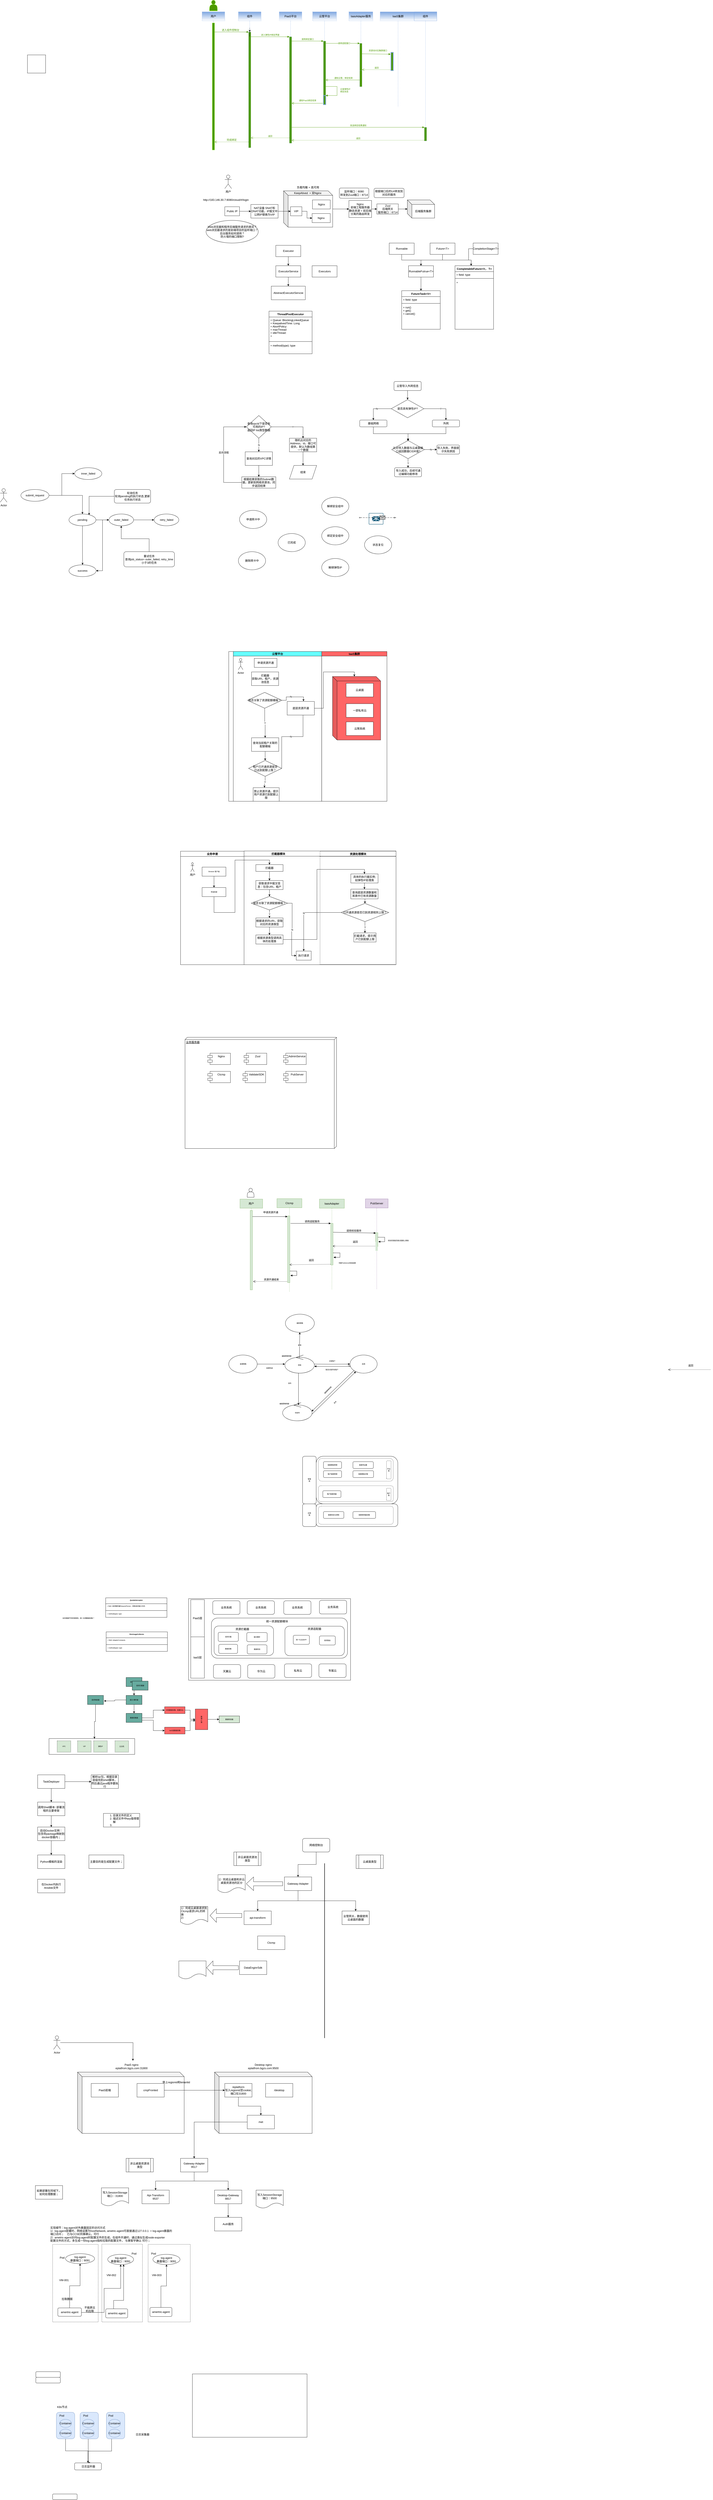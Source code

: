 <mxfile version="20.8.16" type="github">
  <diagram id="YKyKrxaOJm8cSqs0rw-M" name="Page-1">
    <mxGraphModel dx="2626" dy="748" grid="0" gridSize="10" guides="1" tooltips="1" connect="1" arrows="1" fold="1" page="0" pageScale="1" pageWidth="827" pageHeight="1169" math="0" shadow="0">
      <root>
        <mxCell id="0" />
        <mxCell id="1" parent="0" />
        <mxCell id="RlNPRhiDvZ_aDvy_OEjr-61" value="运营侧" style="text;html=1;strokeColor=none;fillColor=none;align=center;verticalAlign=middle;whiteSpace=wrap;rounded=1;fontSize=7;rotation=90;shadow=0;sketch=0;glass=0;" parent="1" vertex="1">
          <mxGeometry x="840" y="6470" width="60" height="30" as="geometry" />
        </mxCell>
        <mxCell id="tBHKLctIXgyot9-Yo7T3-29" style="edgeStyle=orthogonalEdgeStyle;rounded=0;orthogonalLoop=1;jettySize=auto;html=1;" parent="1" source="tBHKLctIXgyot9-Yo7T3-6" target="tBHKLctIXgyot9-Yo7T3-15" edge="1">
          <mxGeometry relative="1" as="geometry" />
        </mxCell>
        <mxCell id="tBHKLctIXgyot9-Yo7T3-6" value="" style="shape=cube;whiteSpace=wrap;html=1;boundedLbl=1;backgroundOutline=1;darkOpacity=0.05;darkOpacity2=0.1;" parent="1" vertex="1">
          <mxGeometry x="414.25" y="850" width="216.5" height="160" as="geometry" />
        </mxCell>
        <mxCell id="91grLDrV8FItByj2K50K-4" value="" style="html=1;points=[];perimeter=orthogonalPerimeter;strokeColor=#99FF33;fillColor=#4D9900;" parent="1" vertex="1">
          <mxGeometry x="100" y="110" width="10" height="300" as="geometry" />
        </mxCell>
        <mxCell id="91grLDrV8FItByj2K50K-23" value="" style="html=1;points=[];perimeter=orthogonalPerimeter;strokeColor=#99FF33;fillColor=#4D9900;" parent="1" vertex="1">
          <mxGeometry x="100" y="110" width="10" height="560" as="geometry" />
        </mxCell>
        <mxCell id="91grLDrV8FItByj2K50K-33" value="" style="shape=actor;whiteSpace=wrap;html=1;strokeColor=#99FF33;fillColor=#4D9900;" parent="1" vertex="1">
          <mxGeometry x="87.5" y="10" width="35" height="47" as="geometry" />
        </mxCell>
        <mxCell id="91grLDrV8FItByj2K50K-48" value="" style="html=1;points=[];perimeter=orthogonalPerimeter;dashed=1;strokeColor=#7EA6E0;fillColor=#4D9900;" parent="1" vertex="1">
          <mxGeometry x="260" y="150" width="10" height="510" as="geometry" />
        </mxCell>
        <mxCell id="91grLDrV8FItByj2K50K-49" value="&lt;font color=&quot;#4d9900&quot;&gt;进入组件控制台&lt;/font&gt;" style="html=1;verticalAlign=bottom;endArrow=block;entryX=0;entryY=0;strokeColor=#4D9900;" parent="1" source="91grLDrV8FItByj2K50K-23" target="91grLDrV8FItByj2K50K-48" edge="1">
          <mxGeometry x="-0.067" relative="1" as="geometry">
            <mxPoint x="110" y="260" as="sourcePoint" />
            <Array as="points">
              <mxPoint x="190" y="150" />
            </Array>
            <mxPoint as="offset" />
          </mxGeometry>
        </mxCell>
        <mxCell id="91grLDrV8FItByj2K50K-50" value="完成绑定" style="html=1;verticalAlign=bottom;endArrow=open;dashed=1;endSize=8;exitX=0;exitY=0.95;strokeColor=#4D9900;fontColor=#4D9900;" parent="1" source="91grLDrV8FItByj2K50K-48" target="91grLDrV8FItByj2K50K-23" edge="1">
          <mxGeometry relative="1" as="geometry">
            <mxPoint x="110" y="336" as="targetPoint" />
          </mxGeometry>
        </mxCell>
        <mxCell id="tBHKLctIXgyot9-Yo7T3-201" value="" style="edgeStyle=orthogonalEdgeStyle;rounded=0;orthogonalLoop=1;jettySize=auto;html=1;" parent="1" source="91grLDrV8FItByj2K50K-54" target="91grLDrV8FItByj2K50K-48" edge="1">
          <mxGeometry relative="1" as="geometry" />
        </mxCell>
        <mxCell id="91grLDrV8FItByj2K50K-54" value="组件" style="shape=umlLifeline;perimeter=lifelinePerimeter;whiteSpace=wrap;html=1;container=1;collapsible=0;recursiveResize=0;outlineConnect=0;dashed=1;strokeColor=#7EA6E0;fillColor=#7EA6E0;gradientColor=#ffffff;" parent="1" vertex="1">
          <mxGeometry x="215" y="61" width="100" height="89" as="geometry" />
        </mxCell>
        <mxCell id="91grLDrV8FItByj2K50K-63" value="" style="html=1;points=[];perimeter=orthogonalPerimeter;dashed=1;fontSize=9;fontColor=#4D9900;strokeColor=#7EA6E0;fillColor=#4D9900;gradientDirection=west;" parent="1" vertex="1">
          <mxGeometry x="440" y="171" width="10" height="469" as="geometry" />
        </mxCell>
        <mxCell id="91grLDrV8FItByj2K50K-64" value="进入弹性IP绑定界面" style="html=1;verticalAlign=bottom;endArrow=block;entryX=0;entryY=0;labelBackgroundColor=none;fontSize=9;fontColor=#4D9900;strokeColor=#4D9900;" parent="1" target="91grLDrV8FItByj2K50K-63" edge="1">
          <mxGeometry relative="1" as="geometry">
            <mxPoint x="270" y="171" as="sourcePoint" />
          </mxGeometry>
        </mxCell>
        <mxCell id="91grLDrV8FItByj2K50K-65" value="返回" style="html=1;verticalAlign=bottom;endArrow=open;dashed=1;endSize=8;exitX=0;exitY=0.95;labelBackgroundColor=none;fontSize=9;fontColor=#4D9900;strokeColor=#4D9900;" parent="1" source="91grLDrV8FItByj2K50K-63" target="91grLDrV8FItByj2K50K-48" edge="1">
          <mxGeometry relative="1" as="geometry">
            <mxPoint x="270" y="247" as="targetPoint" />
          </mxGeometry>
        </mxCell>
        <mxCell id="91grLDrV8FItByj2K50K-66" value="PaaS平台" style="shape=umlLifeline;perimeter=lifelinePerimeter;whiteSpace=wrap;html=1;container=1;collapsible=0;recursiveResize=0;outlineConnect=0;dashed=1;strokeColor=#7EA6E0;fillColor=#7EA6E0;gradientColor=#ffffff;" parent="1" vertex="1">
          <mxGeometry x="395" y="61" width="100" height="109" as="geometry" />
        </mxCell>
        <mxCell id="91grLDrV8FItByj2K50K-74" value="PaaS平台" style="shape=umlLifeline;perimeter=lifelinePerimeter;whiteSpace=wrap;html=1;container=1;collapsible=0;recursiveResize=0;outlineConnect=0;dashed=1;fillColor=#7EA6E0;gradientColor=#ffffff;strokeColor=none;strokeWidth=3;" parent="91grLDrV8FItByj2K50K-66" vertex="1">
          <mxGeometry width="100" height="110" as="geometry" />
        </mxCell>
        <mxCell id="91grLDrV8FItByj2K50K-67" value="" style="html=1;points=[];perimeter=orthogonalPerimeter;dashed=1;fontSize=9;fontColor=#4D9900;strokeColor=#7EA6E0;fillColor=#4D9900;" parent="1" vertex="1">
          <mxGeometry x="590" y="190" width="10" height="260" as="geometry" />
        </mxCell>
        <mxCell id="91grLDrV8FItByj2K50K-68" value="调用绑定接口" style="html=1;verticalAlign=bottom;endArrow=block;entryX=0;entryY=0;labelBackgroundColor=none;fontSize=9;fontColor=#4D9900;strokeColor=#4D9900;" parent="1" target="91grLDrV8FItByj2K50K-67" edge="1">
          <mxGeometry relative="1" as="geometry">
            <mxPoint x="450" y="190" as="sourcePoint" />
          </mxGeometry>
        </mxCell>
        <mxCell id="91grLDrV8FItByj2K50K-69" value="通知PaaS绑定结束" style="html=1;verticalAlign=bottom;endArrow=open;endSize=8;labelBackgroundColor=none;fontSize=9;fontColor=#4D9900;strokeColor=#4D9900;exitX=-0.3;exitY=0.85;exitDx=0;exitDy=0;exitPerimeter=0;" parent="1" source="ZwiiK09C_VbupCyEyqyy-21" target="91grLDrV8FItByj2K50K-63" edge="1">
          <mxGeometry x="-0.022" y="-4" relative="1" as="geometry">
            <mxPoint x="450" y="266" as="targetPoint" />
            <mxPoint x="874.75" y="425.028" as="sourcePoint" />
            <mxPoint as="offset" />
          </mxGeometry>
        </mxCell>
        <mxCell id="91grLDrV8FItByj2K50K-70" value="云管平台" style="shape=umlLifeline;perimeter=lifelinePerimeter;whiteSpace=wrap;html=1;container=1;collapsible=0;recursiveResize=0;outlineConnect=0;dashed=1;strokeColor=#7EA6E0;fillColor=#7EA6E0;gradientColor=#ffffff;" parent="1" vertex="1">
          <mxGeometry x="542.25" y="61" width="105.5" height="129" as="geometry" />
        </mxCell>
        <mxCell id="91grLDrV8FItByj2K50K-80" value="用户" style="shape=umlLifeline;perimeter=lifelinePerimeter;whiteSpace=wrap;html=1;container=1;collapsible=0;recursiveResize=0;outlineConnect=0;dashed=1;strokeColor=#7EA6E0;fillColor=#7EA6E0;gradientColor=#ffffff;" parent="1" vertex="1">
          <mxGeometry x="55" y="61" width="100" height="49" as="geometry" />
        </mxCell>
        <mxCell id="91grLDrV8FItByj2K50K-92" value="" style="html=1;points=[];perimeter=orthogonalPerimeter;dashed=1;fontSize=9;fontColor=#4D9900;strokeColor=#7EA6E0;fillColor=#4D9900;" parent="1" vertex="1">
          <mxGeometry x="750" y="200" width="10" height="170" as="geometry" />
        </mxCell>
        <mxCell id="91grLDrV8FItByj2K50K-93" value="" style="html=1;verticalAlign=bottom;endArrow=block;entryX=0;entryY=0;labelBackgroundColor=none;fontSize=9;fontColor=#4D9900;strokeColor=#4D9900;" parent="1" target="91grLDrV8FItByj2K50K-92" edge="1">
          <mxGeometry relative="1" as="geometry">
            <mxPoint x="600" y="200" as="sourcePoint" />
          </mxGeometry>
        </mxCell>
        <mxCell id="ZwiiK09C_VbupCyEyqyy-1" value="调用适配接口" style="edgeLabel;html=1;align=center;verticalAlign=middle;resizable=0;points=[];fontSize=9;fontColor=#4D9900;" parent="91grLDrV8FItByj2K50K-93" vertex="1" connectable="0">
          <mxGeometry x="0.383" y="2" relative="1" as="geometry">
            <mxPoint x="-23" y="2" as="offset" />
          </mxGeometry>
        </mxCell>
        <mxCell id="91grLDrV8FItByj2K50K-94" value="通知云管，绑定结束" style="html=1;verticalAlign=bottom;endArrow=open;endSize=8;exitX=0;exitY=0.95;labelBackgroundColor=none;fontSize=9;fontColor=#4D9900;strokeColor=#4D9900;" parent="1" source="91grLDrV8FItByj2K50K-92" target="91grLDrV8FItByj2K50K-67" edge="1">
          <mxGeometry x="-0.042" relative="1" as="geometry">
            <mxPoint x="600" y="276" as="targetPoint" />
            <mxPoint as="offset" />
          </mxGeometry>
        </mxCell>
        <mxCell id="91grLDrV8FItByj2K50K-102" value="IaaS集群" style="shape=umlLifeline;perimeter=lifelinePerimeter;whiteSpace=wrap;html=1;container=1;collapsible=0;recursiveResize=0;outlineConnect=0;dashed=1;strokeColor=#7EA6E0;fillColor=#7EA6E0;gradientColor=#ffffff;" parent="1" vertex="1">
          <mxGeometry x="840" y="61" width="158" height="419" as="geometry" />
        </mxCell>
        <mxCell id="ZwiiK09C_VbupCyEyqyy-16" value="" style="html=1;points=[];perimeter=orthogonalPerimeter;fontSize=9;fontColor=#4D9900;strokeColor=#7EA6E0;strokeWidth=3;fillColor=#4D9900;gradientColor=none;" parent="91grLDrV8FItByj2K50K-102" vertex="1">
          <mxGeometry x="47.75" y="179" width="10" height="80" as="geometry" />
        </mxCell>
        <mxCell id="91grLDrV8FItByj2K50K-109" value="发送绑定结果通知" style="html=1;verticalAlign=bottom;endArrow=block;entryX=0;entryY=0;labelBackgroundColor=none;fontSize=9;fontColor=#4D9900;strokeColor=#4D9900;" parent="1" source="91grLDrV8FItByj2K50K-63" target="91grLDrV8FItByj2K50K-108" edge="1">
          <mxGeometry relative="1" as="geometry">
            <mxPoint x="449" y="420" as="sourcePoint" />
          </mxGeometry>
        </mxCell>
        <mxCell id="91grLDrV8FItByj2K50K-110" value="返回" style="html=1;verticalAlign=bottom;endArrow=open;dashed=1;endSize=8;exitX=0;exitY=0.95;labelBackgroundColor=none;fontSize=9;fontColor=#4D9900;strokeColor=#4D9900;" parent="1" source="91grLDrV8FItByj2K50K-108" target="91grLDrV8FItByj2K50K-63" edge="1">
          <mxGeometry relative="1" as="geometry">
            <mxPoint x="450" y="336" as="targetPoint" />
          </mxGeometry>
        </mxCell>
        <mxCell id="91grLDrV8FItByj2K50K-117" value="组件" style="shape=umlLifeline;perimeter=lifelinePerimeter;whiteSpace=wrap;html=1;container=1;collapsible=0;recursiveResize=0;outlineConnect=0;strokeColor=#7EA6E0;fillColor=#7EA6E0;gradientColor=#ffffff;perimeterSpacing=3;" parent="1" vertex="1">
          <mxGeometry x="990" y="61" width="100" height="509" as="geometry" />
        </mxCell>
        <mxCell id="ZwiiK09C_VbupCyEyqyy-7" value="IaasAdapter服务" style="shape=umlLifeline;perimeter=lifelinePerimeter;whiteSpace=wrap;html=1;container=1;collapsible=0;recursiveResize=0;outlineConnect=0;dashed=1;strokeColor=#7EA6E0;fillColor=#7EA6E0;gradientColor=#ffffff;" parent="1" vertex="1">
          <mxGeometry x="702.25" y="61" width="105.5" height="139" as="geometry" />
        </mxCell>
        <mxCell id="ZwiiK09C_VbupCyEyqyy-8" value="" style="html=1;points=[];perimeter=orthogonalPerimeter;dashed=1;fontSize=9;fontColor=#4D9900;strokeColor=#7EA6E0;fillColor=#4D9900;" parent="ZwiiK09C_VbupCyEyqyy-7" vertex="1">
          <mxGeometry x="47.75" y="259" width="10" height="71" as="geometry" />
        </mxCell>
        <mxCell id="ZwiiK09C_VbupCyEyqyy-17" value="资源池对应集群接口" style="html=1;verticalAlign=bottom;endArrow=block;labelBackgroundColor=none;fontSize=9;fontColor=#4D9900;strokeColor=#4D9900;entryX=-0.175;entryY=0.098;entryDx=0;entryDy=0;entryPerimeter=0;" parent="1" target="ZwiiK09C_VbupCyEyqyy-16" edge="1">
          <mxGeometry x="0.164" y="7" relative="1" as="geometry">
            <mxPoint x="751.81" y="246" as="sourcePoint" />
            <mxPoint x="880" y="246" as="targetPoint" />
            <mxPoint as="offset" />
          </mxGeometry>
        </mxCell>
        <mxCell id="ZwiiK09C_VbupCyEyqyy-18" value="返回" style="html=1;verticalAlign=bottom;endArrow=open;dashed=1;endSize=8;exitX=0;exitY=0.95;labelBackgroundColor=none;fontSize=9;fontColor=#4D9900;strokeColor=#4D9900;" parent="1" source="ZwiiK09C_VbupCyEyqyy-16" edge="1">
          <mxGeometry relative="1" as="geometry">
            <mxPoint x="760" y="316" as="targetPoint" />
          </mxGeometry>
        </mxCell>
        <mxCell id="91grLDrV8FItByj2K50K-108" value="" style="html=1;points=[];perimeter=orthogonalPerimeter;dashed=1;fontSize=9;fontColor=#4D9900;strokeColor=#7EA6E0;fillColor=#4D9900;" parent="1" vertex="1">
          <mxGeometry x="1035" y="570" width="10" height="60" as="geometry" />
        </mxCell>
        <mxCell id="ZwiiK09C_VbupCyEyqyy-21" value="" style="html=1;points=[];perimeter=orthogonalPerimeter;fontSize=9;fontColor=#4D9900;strokeColor=#7EA6E0;strokeWidth=3;fillColor=#4D9900;gradientColor=none;" parent="1" vertex="1">
          <mxGeometry x="590" y="430" width="10" height="40" as="geometry" />
        </mxCell>
        <mxCell id="ZwiiK09C_VbupCyEyqyy-22" value="记录弹性IP&lt;br&gt;绑定状态" style="edgeStyle=orthogonalEdgeStyle;html=1;align=left;spacingLeft=2;endArrow=block;rounded=0;labelBackgroundColor=none;fontSize=9;fontColor=#4D9900;strokeColor=#4D9900;" parent="1" edge="1">
          <mxGeometry y="10" relative="1" as="geometry">
            <mxPoint x="594" y="390" as="sourcePoint" />
            <Array as="points">
              <mxPoint x="650" y="390" />
              <mxPoint x="650" y="430" />
            </Array>
            <mxPoint x="600" y="430" as="targetPoint" />
            <mxPoint as="offset" />
          </mxGeometry>
        </mxCell>
        <mxCell id="tBHKLctIXgyot9-Yo7T3-18" style="edgeStyle=orthogonalEdgeStyle;rounded=0;orthogonalLoop=1;jettySize=auto;html=1;exitX=1;exitY=0.5;exitDx=0;exitDy=0;entryX=0;entryY=0.5;entryDx=0;entryDy=0;" parent="1" source="tBHKLctIXgyot9-Yo7T3-1" target="tBHKLctIXgyot9-Yo7T3-2" edge="1">
          <mxGeometry relative="1" as="geometry" />
        </mxCell>
        <mxCell id="tBHKLctIXgyot9-Yo7T3-1" value="Public IP" style="rounded=0;whiteSpace=wrap;html=1;" parent="1" vertex="1">
          <mxGeometry x="155" y="920" width="65" height="40" as="geometry" />
        </mxCell>
        <mxCell id="tBHKLctIXgyot9-Yo7T3-20" style="edgeStyle=orthogonalEdgeStyle;rounded=0;orthogonalLoop=1;jettySize=auto;html=1;exitX=1;exitY=0.5;exitDx=0;exitDy=0;entryX=0;entryY=0.5;entryDx=0;entryDy=0;" parent="1" source="tBHKLctIXgyot9-Yo7T3-2" target="tBHKLctIXgyot9-Yo7T3-3" edge="1">
          <mxGeometry relative="1" as="geometry" />
        </mxCell>
        <mxCell id="tBHKLctIXgyot9-Yo7T3-2" value="NAT设备 SNAT和DNAT功能，IP报文中公网IP替换为VIP" style="rounded=0;whiteSpace=wrap;html=1;" parent="1" vertex="1">
          <mxGeometry x="270" y="910" width="120" height="60" as="geometry" />
        </mxCell>
        <mxCell id="tBHKLctIXgyot9-Yo7T3-21" value="" style="edgeStyle=orthogonalEdgeStyle;rounded=0;orthogonalLoop=1;jettySize=auto;html=1;" parent="1" source="tBHKLctIXgyot9-Yo7T3-3" target="tBHKLctIXgyot9-Yo7T3-5" edge="1">
          <mxGeometry relative="1" as="geometry" />
        </mxCell>
        <mxCell id="tBHKLctIXgyot9-Yo7T3-3" value="VIP" style="rounded=0;whiteSpace=wrap;html=1;" parent="1" vertex="1">
          <mxGeometry x="445" y="920" width="50" height="40" as="geometry" />
        </mxCell>
        <mxCell id="tBHKLctIXgyot9-Yo7T3-4" value="Nginx" style="rounded=0;whiteSpace=wrap;html=1;" parent="1" vertex="1">
          <mxGeometry x="541.5" y="890" width="78.5" height="40" as="geometry" />
        </mxCell>
        <mxCell id="tBHKLctIXgyot9-Yo7T3-5" value="Nginx" style="rounded=0;whiteSpace=wrap;html=1;" parent="1" vertex="1">
          <mxGeometry x="540" y="950" width="80" height="40" as="geometry" />
        </mxCell>
        <mxCell id="tBHKLctIXgyot9-Yo7T3-12" value="KeepAlived&amp;nbsp; + 双Nginx&amp;nbsp;" style="text;html=1;strokeColor=none;fillColor=none;align=center;verticalAlign=middle;whiteSpace=wrap;rounded=0;" parent="1" vertex="1">
          <mxGeometry x="445" y="855" width="155" height="10" as="geometry" />
        </mxCell>
        <mxCell id="tBHKLctIXgyot9-Yo7T3-14" value="负载均衡 + 高可用" style="text;html=1;strokeColor=none;fillColor=none;align=center;verticalAlign=middle;whiteSpace=wrap;rounded=0;" parent="1" vertex="1">
          <mxGeometry x="472.25" y="830" width="100" height="10" as="geometry" />
        </mxCell>
        <mxCell id="tBHKLctIXgyot9-Yo7T3-31" style="edgeStyle=orthogonalEdgeStyle;rounded=0;orthogonalLoop=1;jettySize=auto;html=1;exitX=1;exitY=0.5;exitDx=0;exitDy=0;" parent="1" source="tBHKLctIXgyot9-Yo7T3-15" target="tBHKLctIXgyot9-Yo7T3-16" edge="1">
          <mxGeometry relative="1" as="geometry" />
        </mxCell>
        <mxCell id="tBHKLctIXgyot9-Yo7T3-15" value="Nginx&lt;br&gt;前端工程服务器&lt;br&gt;静态资源 + 前后端分离的路由转发" style="rounded=0;whiteSpace=wrap;html=1;" parent="1" vertex="1">
          <mxGeometry x="702.25" y="892.5" width="100" height="75" as="geometry" />
        </mxCell>
        <mxCell id="tBHKLctIXgyot9-Yo7T3-32" style="edgeStyle=orthogonalEdgeStyle;rounded=0;orthogonalLoop=1;jettySize=auto;html=1;exitX=1;exitY=0.5;exitDx=0;exitDy=0;" parent="1" source="tBHKLctIXgyot9-Yo7T3-16" target="tBHKLctIXgyot9-Yo7T3-17" edge="1">
          <mxGeometry relative="1" as="geometry" />
        </mxCell>
        <mxCell id="tBHKLctIXgyot9-Yo7T3-16" value="Zuul&lt;br&gt;后端网关&lt;br&gt;服务端口：8714" style="rounded=0;whiteSpace=wrap;html=1;" parent="1" vertex="1">
          <mxGeometry x="825.5" y="907.5" width="94.5" height="45" as="geometry" />
        </mxCell>
        <mxCell id="tBHKLctIXgyot9-Yo7T3-17" value="后端服务集群" style="shape=cube;whiteSpace=wrap;html=1;boundedLbl=1;backgroundOutline=1;darkOpacity=0.05;darkOpacity2=0.1;" parent="1" vertex="1">
          <mxGeometry x="960" y="890" width="120" height="80" as="geometry" />
        </mxCell>
        <mxCell id="tBHKLctIXgyot9-Yo7T3-26" value="用户" style="shape=umlActor;verticalLabelPosition=bottom;verticalAlign=top;html=1;outlineConnect=0;" parent="1" vertex="1">
          <mxGeometry x="155" y="780" width="30" height="60" as="geometry" />
        </mxCell>
        <mxCell id="tBHKLctIXgyot9-Yo7T3-35" value="http://183.146.30.7:8080/cloud/#/login" style="text;html=1;strokeColor=none;fillColor=none;align=center;verticalAlign=middle;whiteSpace=wrap;rounded=0;" parent="1" vertex="1">
          <mxGeometry x="140" y="880" width="40" height="20" as="geometry" />
        </mxCell>
        <mxCell id="tBHKLctIXgyot9-Yo7T3-39" value="监听端口：8080&lt;br&gt;转发到Zuul端口：8714" style="rounded=1;whiteSpace=wrap;html=1;" parent="1" vertex="1">
          <mxGeometry x="660" y="837.5" width="130" height="45" as="geometry" />
        </mxCell>
        <mxCell id="tBHKLctIXgyot9-Yo7T3-40" value="根据端口后的Url转发到对应的服务" style="rounded=1;whiteSpace=wrap;html=1;" parent="1" vertex="1">
          <mxGeometry x="813.25" y="838.75" width="132.25" height="41.25" as="geometry" />
        </mxCell>
        <mxCell id="tBHKLctIXgyot9-Yo7T3-43" value="Web浏览器和程序后端服务请求的差异？&lt;br&gt;web浏览器请求的是前端项目的监听端口？&lt;br&gt;后台服务如何调用？&lt;br&gt;防火墙的端口限制?" style="ellipse;whiteSpace=wrap;html=1;" parent="1" vertex="1">
          <mxGeometry x="72.5" y="980" width="230" height="100" as="geometry" />
        </mxCell>
        <mxCell id="yy9VEolmiOXdHBrrqAr6-3" style="edgeStyle=orthogonalEdgeStyle;rounded=0;orthogonalLoop=1;jettySize=auto;html=1;exitX=0.5;exitY=1;exitDx=0;exitDy=0;" parent="1" source="yy9VEolmiOXdHBrrqAr6-1" target="yy9VEolmiOXdHBrrqAr6-2" edge="1">
          <mxGeometry relative="1" as="geometry" />
        </mxCell>
        <mxCell id="yy9VEolmiOXdHBrrqAr6-1" value="Executor" style="html=1;" parent="1" vertex="1">
          <mxGeometry x="380" y="1090" width="110" height="50" as="geometry" />
        </mxCell>
        <mxCell id="yy9VEolmiOXdHBrrqAr6-6" style="edgeStyle=orthogonalEdgeStyle;rounded=0;orthogonalLoop=1;jettySize=auto;html=1;exitX=0.5;exitY=1;exitDx=0;exitDy=0;entryX=0.5;entryY=0;entryDx=0;entryDy=0;" parent="1" source="yy9VEolmiOXdHBrrqAr6-2" target="yy9VEolmiOXdHBrrqAr6-4" edge="1">
          <mxGeometry relative="1" as="geometry" />
        </mxCell>
        <mxCell id="yy9VEolmiOXdHBrrqAr6-2" value="ExecutorService" style="html=1;" parent="1" vertex="1">
          <mxGeometry x="380" y="1180" width="110" height="50" as="geometry" />
        </mxCell>
        <mxCell id="yy9VEolmiOXdHBrrqAr6-4" value="AbstractExecutorServcie" style="html=1;" parent="1" vertex="1">
          <mxGeometry x="360" y="1270" width="150" height="60" as="geometry" />
        </mxCell>
        <mxCell id="yy9VEolmiOXdHBrrqAr6-10" value="ThreadPoolExecutor" style="swimlane;fontStyle=1;align=center;verticalAlign=top;childLayout=stackLayout;horizontal=1;startSize=26;horizontalStack=0;resizeParent=1;resizeParentMax=0;resizeLast=0;collapsible=1;marginBottom=0;" parent="1" vertex="1">
          <mxGeometry x="350" y="1380" width="190" height="188" as="geometry" />
        </mxCell>
        <mxCell id="yy9VEolmiOXdHBrrqAr6-11" value="+ Queue: BlockingLinkedQueue&#xa;+ KeepalivedTime: Long&#xa;+ AbortPolicy:&#xa;+ maxThread&#xa;+ idleThread:&#xa;+&#xa;" style="text;strokeColor=none;fillColor=none;align=left;verticalAlign=top;spacingLeft=4;spacingRight=4;overflow=hidden;rotatable=0;points=[[0,0.5],[1,0.5]];portConstraint=eastwest;" parent="yy9VEolmiOXdHBrrqAr6-10" vertex="1">
          <mxGeometry y="26" width="190" height="104" as="geometry" />
        </mxCell>
        <mxCell id="yy9VEolmiOXdHBrrqAr6-12" value="" style="line;strokeWidth=1;fillColor=none;align=left;verticalAlign=middle;spacingTop=-1;spacingLeft=3;spacingRight=3;rotatable=0;labelPosition=right;points=[];portConstraint=eastwest;" parent="yy9VEolmiOXdHBrrqAr6-10" vertex="1">
          <mxGeometry y="130" width="190" height="8" as="geometry" />
        </mxCell>
        <mxCell id="yy9VEolmiOXdHBrrqAr6-13" value="+ method(type): type" style="text;strokeColor=none;fillColor=none;align=left;verticalAlign=top;spacingLeft=4;spacingRight=4;overflow=hidden;rotatable=0;points=[[0,0.5],[1,0.5]];portConstraint=eastwest;" parent="yy9VEolmiOXdHBrrqAr6-10" vertex="1">
          <mxGeometry y="138" width="190" height="50" as="geometry" />
        </mxCell>
        <mxCell id="yy9VEolmiOXdHBrrqAr6-14" value="Executors&lt;br&gt;" style="html=1;" parent="1" vertex="1">
          <mxGeometry x="540" y="1180" width="110" height="50" as="geometry" />
        </mxCell>
        <mxCell id="yy9VEolmiOXdHBrrqAr6-18" style="edgeStyle=orthogonalEdgeStyle;rounded=0;orthogonalLoop=1;jettySize=auto;html=1;exitX=0.5;exitY=1;exitDx=0;exitDy=0;entryX=0.5;entryY=0;entryDx=0;entryDy=0;" parent="1" source="yy9VEolmiOXdHBrrqAr6-15" target="yy9VEolmiOXdHBrrqAr6-17" edge="1">
          <mxGeometry relative="1" as="geometry" />
        </mxCell>
        <mxCell id="yy9VEolmiOXdHBrrqAr6-15" value="Runnable" style="html=1;" parent="1" vertex="1">
          <mxGeometry x="880" y="1080" width="110" height="50" as="geometry" />
        </mxCell>
        <mxCell id="yy9VEolmiOXdHBrrqAr6-19" style="edgeStyle=orthogonalEdgeStyle;rounded=0;orthogonalLoop=1;jettySize=auto;html=1;entryX=0.5;entryY=0;entryDx=0;entryDy=0;" parent="1" source="yy9VEolmiOXdHBrrqAr6-16" target="yy9VEolmiOXdHBrrqAr6-17" edge="1">
          <mxGeometry relative="1" as="geometry" />
        </mxCell>
        <mxCell id="yy9VEolmiOXdHBrrqAr6-24" style="edgeStyle=orthogonalEdgeStyle;rounded=0;orthogonalLoop=1;jettySize=auto;html=1;exitX=0.5;exitY=1;exitDx=0;exitDy=0;entryX=0.5;entryY=0;entryDx=0;entryDy=0;" parent="1" source="yy9VEolmiOXdHBrrqAr6-16" edge="1">
          <mxGeometry relative="1" as="geometry">
            <mxPoint x="1241.0" y="1180" as="targetPoint" />
          </mxGeometry>
        </mxCell>
        <mxCell id="yy9VEolmiOXdHBrrqAr6-16" value="Future&amp;lt;T&amp;gt;" style="html=1;" parent="1" vertex="1">
          <mxGeometry x="1060" y="1080" width="110" height="50" as="geometry" />
        </mxCell>
        <mxCell id="yy9VEolmiOXdHBrrqAr6-33" style="edgeStyle=orthogonalEdgeStyle;rounded=0;orthogonalLoop=1;jettySize=auto;html=1;exitX=0.5;exitY=1;exitDx=0;exitDy=0;" parent="1" source="yy9VEolmiOXdHBrrqAr6-17" target="yy9VEolmiOXdHBrrqAr6-29" edge="1">
          <mxGeometry relative="1" as="geometry" />
        </mxCell>
        <mxCell id="yy9VEolmiOXdHBrrqAr6-17" value="RunnableFutrue&amp;lt;T&amp;gt;" style="html=1;" parent="1" vertex="1">
          <mxGeometry x="965" y="1180" width="110" height="50" as="geometry" />
        </mxCell>
        <mxCell id="yy9VEolmiOXdHBrrqAr6-23" style="edgeStyle=orthogonalEdgeStyle;rounded=0;orthogonalLoop=1;jettySize=auto;html=1;" parent="1" source="yy9VEolmiOXdHBrrqAr6-21" edge="1">
          <mxGeometry relative="1" as="geometry">
            <mxPoint x="1241.0" y="1180" as="targetPoint" />
          </mxGeometry>
        </mxCell>
        <mxCell id="yy9VEolmiOXdHBrrqAr6-21" value="CompletionStage&amp;lt;T&amp;gt;" style="html=1;" parent="1" vertex="1">
          <mxGeometry x="1250" y="1080" width="110" height="50" as="geometry" />
        </mxCell>
        <mxCell id="yy9VEolmiOXdHBrrqAr6-25" value="CompletableFuture&lt;V， T&gt;" style="swimlane;fontStyle=1;align=center;verticalAlign=top;childLayout=stackLayout;horizontal=1;startSize=26;horizontalStack=0;resizeParent=1;resizeParentMax=0;resizeLast=0;collapsible=1;marginBottom=0;" parent="1" vertex="1">
          <mxGeometry x="1170" y="1180" width="170" height="280" as="geometry" />
        </mxCell>
        <mxCell id="yy9VEolmiOXdHBrrqAr6-26" value="+ field: type" style="text;strokeColor=none;fillColor=none;align=left;verticalAlign=top;spacingLeft=4;spacingRight=4;overflow=hidden;rotatable=0;points=[[0,0.5],[1,0.5]];portConstraint=eastwest;" parent="yy9VEolmiOXdHBrrqAr6-25" vertex="1">
          <mxGeometry y="26" width="170" height="26" as="geometry" />
        </mxCell>
        <mxCell id="yy9VEolmiOXdHBrrqAr6-27" value="" style="line;strokeWidth=1;fillColor=none;align=left;verticalAlign=middle;spacingTop=-1;spacingLeft=3;spacingRight=3;rotatable=0;labelPosition=right;points=[];portConstraint=eastwest;" parent="yy9VEolmiOXdHBrrqAr6-25" vertex="1">
          <mxGeometry y="52" width="170" height="8" as="geometry" />
        </mxCell>
        <mxCell id="yy9VEolmiOXdHBrrqAr6-28" value="+ " style="text;strokeColor=none;fillColor=none;align=left;verticalAlign=top;spacingLeft=4;spacingRight=4;overflow=hidden;rotatable=0;points=[[0,0.5],[1,0.5]];portConstraint=eastwest;" parent="yy9VEolmiOXdHBrrqAr6-25" vertex="1">
          <mxGeometry y="60" width="170" height="220" as="geometry" />
        </mxCell>
        <mxCell id="yy9VEolmiOXdHBrrqAr6-29" value="FutureTask&lt;V&gt;" style="swimlane;fontStyle=1;align=center;verticalAlign=top;childLayout=stackLayout;horizontal=1;startSize=26;horizontalStack=0;resizeParent=1;resizeParentMax=0;resizeLast=0;collapsible=1;marginBottom=0;" parent="1" vertex="1">
          <mxGeometry x="935" y="1290" width="170" height="170" as="geometry" />
        </mxCell>
        <mxCell id="yy9VEolmiOXdHBrrqAr6-30" value="+ field: type" style="text;strokeColor=none;fillColor=none;align=left;verticalAlign=top;spacingLeft=4;spacingRight=4;overflow=hidden;rotatable=0;points=[[0,0.5],[1,0.5]];portConstraint=eastwest;" parent="yy9VEolmiOXdHBrrqAr6-29" vertex="1">
          <mxGeometry y="26" width="170" height="26" as="geometry" />
        </mxCell>
        <mxCell id="yy9VEolmiOXdHBrrqAr6-31" value="" style="line;strokeWidth=1;fillColor=none;align=left;verticalAlign=middle;spacingTop=-1;spacingLeft=3;spacingRight=3;rotatable=0;labelPosition=right;points=[];portConstraint=eastwest;" parent="yy9VEolmiOXdHBrrqAr6-29" vertex="1">
          <mxGeometry y="52" width="170" height="8" as="geometry" />
        </mxCell>
        <mxCell id="yy9VEolmiOXdHBrrqAr6-32" value="+ run()&#xa;+ get()&#xa;+ cancel()&#xa;" style="text;strokeColor=none;fillColor=none;align=left;verticalAlign=top;spacingLeft=4;spacingRight=4;overflow=hidden;rotatable=0;points=[[0,0.5],[1,0.5]];portConstraint=eastwest;" parent="yy9VEolmiOXdHBrrqAr6-29" vertex="1">
          <mxGeometry y="60" width="170" height="110" as="geometry" />
        </mxCell>
        <mxCell id="KicvQ8EtTO4RB6WsqThv-13" value="N" style="edgeStyle=orthogonalEdgeStyle;rounded=0;orthogonalLoop=1;jettySize=auto;html=1;exitX=0.5;exitY=1;exitDx=0;exitDy=0;entryX=0.5;entryY=0;entryDx=0;entryDy=0;" parent="1" source="KicvQ8EtTO4RB6WsqThv-2" target="KicvQ8EtTO4RB6WsqThv-5" edge="1">
          <mxGeometry relative="1" as="geometry" />
        </mxCell>
        <mxCell id="KicvQ8EtTO4RB6WsqThv-15" value="Y" style="edgeStyle=orthogonalEdgeStyle;rounded=0;orthogonalLoop=1;jettySize=auto;html=1;entryX=0.5;entryY=0;entryDx=0;entryDy=0;" parent="1" source="KicvQ8EtTO4RB6WsqThv-2" target="KicvQ8EtTO4RB6WsqThv-3" edge="1">
          <mxGeometry relative="1" as="geometry" />
        </mxCell>
        <mxCell id="KicvQ8EtTO4RB6WsqThv-2" value="查询vpcId下是否有可用的IP?&lt;br&gt;返回IP list类型数据" style="rhombus;whiteSpace=wrap;html=1;" parent="1" vertex="1">
          <mxGeometry x="250" y="1840" width="110" height="100" as="geometry" />
        </mxCell>
        <mxCell id="KicvQ8EtTO4RB6WsqThv-10" style="edgeStyle=orthogonalEdgeStyle;rounded=0;orthogonalLoop=1;jettySize=auto;html=1;exitX=0.5;exitY=1;exitDx=0;exitDy=0;" parent="1" source="KicvQ8EtTO4RB6WsqThv-3" target="KicvQ8EtTO4RB6WsqThv-9" edge="1">
          <mxGeometry relative="1" as="geometry" />
        </mxCell>
        <mxCell id="KicvQ8EtTO4RB6WsqThv-3" value="随机出对应的Address，Id，接口可提供，默认为数组第一个数据" style="rounded=0;whiteSpace=wrap;html=1;" parent="1" vertex="1">
          <mxGeometry x="440" y="1940" width="120" height="60" as="geometry" />
        </mxCell>
        <mxCell id="KicvQ8EtTO4RB6WsqThv-8" style="edgeStyle=orthogonalEdgeStyle;rounded=0;orthogonalLoop=1;jettySize=auto;html=1;exitX=0.5;exitY=1;exitDx=0;exitDy=0;entryX=0.5;entryY=0;entryDx=0;entryDy=0;" parent="1" source="KicvQ8EtTO4RB6WsqThv-5" target="KicvQ8EtTO4RB6WsqThv-7" edge="1">
          <mxGeometry relative="1" as="geometry" />
        </mxCell>
        <mxCell id="KicvQ8EtTO4RB6WsqThv-5" value="查询对应的VPC详情" style="rounded=0;whiteSpace=wrap;html=1;" parent="1" vertex="1">
          <mxGeometry x="245" y="2000" width="120" height="60" as="geometry" />
        </mxCell>
        <mxCell id="KicvQ8EtTO4RB6WsqThv-12" value="反向流程" style="edgeStyle=orthogonalEdgeStyle;rounded=0;orthogonalLoop=1;jettySize=auto;html=1;entryX=0;entryY=0.5;entryDx=0;entryDy=0;" parent="1" source="KicvQ8EtTO4RB6WsqThv-7" target="KicvQ8EtTO4RB6WsqThv-2" edge="1">
          <mxGeometry relative="1" as="geometry">
            <Array as="points">
              <mxPoint x="150" y="2135" />
              <mxPoint x="150" y="1890" />
            </Array>
          </mxGeometry>
        </mxCell>
        <mxCell id="KicvQ8EtTO4RB6WsqThv-7" value="根据结果获取的Subnet数据，更新到网络资源池，同步返回结果" style="rounded=0;whiteSpace=wrap;html=1;" parent="1" vertex="1">
          <mxGeometry x="230" y="2110" width="150" height="50" as="geometry" />
        </mxCell>
        <mxCell id="KicvQ8EtTO4RB6WsqThv-9" value="结束" style="shape=parallelogram;perimeter=parallelogramPerimeter;whiteSpace=wrap;html=1;fixedSize=1;" parent="1" vertex="1">
          <mxGeometry x="440" y="2060" width="120" height="60" as="geometry" />
        </mxCell>
        <mxCell id="dexDQ5NJyNWIRSyvoCWC-11" style="edgeStyle=orthogonalEdgeStyle;rounded=0;orthogonalLoop=1;jettySize=auto;html=1;exitX=0.5;exitY=1;exitDx=0;exitDy=0;entryX=0.5;entryY=0;entryDx=0;entryDy=0;" parent="1" source="dexDQ5NJyNWIRSyvoCWC-2" target="dexDQ5NJyNWIRSyvoCWC-4" edge="1">
          <mxGeometry relative="1" as="geometry" />
        </mxCell>
        <mxCell id="dexDQ5NJyNWIRSyvoCWC-2" value="云管导入外网信息" style="rounded=1;whiteSpace=wrap;html=1;" parent="1" vertex="1">
          <mxGeometry x="901" y="1690" width="120" height="40" as="geometry" />
        </mxCell>
        <mxCell id="dexDQ5NJyNWIRSyvoCWC-12" value="N" style="edgeStyle=orthogonalEdgeStyle;rounded=0;orthogonalLoop=1;jettySize=auto;html=1;exitX=0;exitY=0.5;exitDx=0;exitDy=0;entryX=0.5;entryY=0;entryDx=0;entryDy=0;" parent="1" source="dexDQ5NJyNWIRSyvoCWC-4" target="dexDQ5NJyNWIRSyvoCWC-8" edge="1">
          <mxGeometry relative="1" as="geometry" />
        </mxCell>
        <mxCell id="dexDQ5NJyNWIRSyvoCWC-33" value="Y" style="edgeStyle=orthogonalEdgeStyle;rounded=0;orthogonalLoop=1;jettySize=auto;html=1;entryX=0.5;entryY=0;entryDx=0;entryDy=0;" parent="1" source="dexDQ5NJyNWIRSyvoCWC-4" target="dexDQ5NJyNWIRSyvoCWC-10" edge="1">
          <mxGeometry relative="1" as="geometry" />
        </mxCell>
        <mxCell id="dexDQ5NJyNWIRSyvoCWC-4" value="是否具有弹性IP?" style="rhombus;whiteSpace=wrap;html=1;" parent="1" vertex="1">
          <mxGeometry x="889" y="1770" width="144" height="80" as="geometry" />
        </mxCell>
        <mxCell id="dexDQ5NJyNWIRSyvoCWC-5" style="edgeStyle=orthogonalEdgeStyle;rounded=0;orthogonalLoop=1;jettySize=auto;html=1;exitX=0.5;exitY=1;exitDx=0;exitDy=0;" parent="1" source="dexDQ5NJyNWIRSyvoCWC-4" target="dexDQ5NJyNWIRSyvoCWC-4" edge="1">
          <mxGeometry relative="1" as="geometry" />
        </mxCell>
        <mxCell id="dexDQ5NJyNWIRSyvoCWC-23" value="Y" style="edgeStyle=orthogonalEdgeStyle;rounded=0;orthogonalLoop=1;jettySize=auto;html=1;exitX=0.5;exitY=1;exitDx=0;exitDy=0;" parent="1" source="dexDQ5NJyNWIRSyvoCWC-7" target="dexDQ5NJyNWIRSyvoCWC-22" edge="1">
          <mxGeometry relative="1" as="geometry" />
        </mxCell>
        <mxCell id="dexDQ5NJyNWIRSyvoCWC-26" value="N" style="edgeStyle=orthogonalEdgeStyle;rounded=0;orthogonalLoop=1;jettySize=auto;html=1;exitX=1;exitY=0.5;exitDx=0;exitDy=0;entryX=0;entryY=0.5;entryDx=0;entryDy=0;" parent="1" source="dexDQ5NJyNWIRSyvoCWC-7" target="dexDQ5NJyNWIRSyvoCWC-24" edge="1">
          <mxGeometry relative="1" as="geometry" />
        </mxCell>
        <mxCell id="dexDQ5NJyNWIRSyvoCWC-7" value="比对导入数据与云桌面接口返回数据CIDR值?" style="rhombus;whiteSpace=wrap;html=1;" parent="1" vertex="1">
          <mxGeometry x="891" y="1950" width="144" height="80" as="geometry" />
        </mxCell>
        <mxCell id="dexDQ5NJyNWIRSyvoCWC-27" style="edgeStyle=orthogonalEdgeStyle;rounded=0;orthogonalLoop=1;jettySize=auto;html=1;exitX=0.5;exitY=1;exitDx=0;exitDy=0;entryX=0.5;entryY=0;entryDx=0;entryDy=0;" parent="1" source="dexDQ5NJyNWIRSyvoCWC-8" target="dexDQ5NJyNWIRSyvoCWC-7" edge="1">
          <mxGeometry relative="1" as="geometry" />
        </mxCell>
        <mxCell id="dexDQ5NJyNWIRSyvoCWC-8" value="基础网络" style="rounded=1;whiteSpace=wrap;html=1;" parent="1" vertex="1">
          <mxGeometry x="750" y="1860" width="120" height="30" as="geometry" />
        </mxCell>
        <mxCell id="dexDQ5NJyNWIRSyvoCWC-28" style="edgeStyle=orthogonalEdgeStyle;rounded=0;orthogonalLoop=1;jettySize=auto;html=1;exitX=0.5;exitY=1;exitDx=0;exitDy=0;entryX=0.5;entryY=0;entryDx=0;entryDy=0;" parent="1" edge="1">
          <mxGeometry relative="1" as="geometry">
            <mxPoint x="1130" y="1883" as="sourcePoint" />
            <mxPoint x="963" y="1953" as="targetPoint" />
            <Array as="points">
              <mxPoint x="1130" y="1920" />
              <mxPoint x="963" y="1920" />
            </Array>
          </mxGeometry>
        </mxCell>
        <mxCell id="dexDQ5NJyNWIRSyvoCWC-10" value="外网" style="rounded=1;whiteSpace=wrap;html=1;" parent="1" vertex="1">
          <mxGeometry x="1070" y="1860" width="120" height="30" as="geometry" />
        </mxCell>
        <mxCell id="dexDQ5NJyNWIRSyvoCWC-22" value="导入成功，后续可通过编辑功能修改" style="rounded=1;whiteSpace=wrap;html=1;" parent="1" vertex="1">
          <mxGeometry x="903.5" y="2070" width="119" height="40" as="geometry" />
        </mxCell>
        <mxCell id="dexDQ5NJyNWIRSyvoCWC-24" value="导入失败，界面提示失败原因" style="rounded=1;whiteSpace=wrap;html=1;" parent="1" vertex="1">
          <mxGeometry x="1090" y="1970" width="100" height="40" as="geometry" />
        </mxCell>
        <mxCell id="i96eKVEhpFbZin9OX3LN-1" value="申请网卡中" style="ellipse;whiteSpace=wrap;html=1;" parent="1" vertex="1">
          <mxGeometry x="220" y="2258" width="120" height="80" as="geometry" />
        </mxCell>
        <mxCell id="i96eKVEhpFbZin9OX3LN-2" value="已完成" style="ellipse;whiteSpace=wrap;html=1;" parent="1" vertex="1">
          <mxGeometry x="390" y="2360" width="120" height="80" as="geometry" />
        </mxCell>
        <mxCell id="i96eKVEhpFbZin9OX3LN-3" value="绑定安全组中" style="ellipse;whiteSpace=wrap;html=1;" parent="1" vertex="1">
          <mxGeometry x="582.25" y="2330" width="120" height="80" as="geometry" />
        </mxCell>
        <mxCell id="i96eKVEhpFbZin9OX3LN-4" value="解绑安全组中&lt;span style=&quot;color: rgba(0 , 0 , 0 , 0) ; font-family: monospace ; font-size: 0px&quot;&gt;%3CmxGraphModel%3E%3Croot%3E%3CmxCell%20id%3D%220%22%2F%3E%3CmxCell%20id%3D%221%22%20parent%3D%220%22%2F%3E%3CmxCell%20id%3D%222%22%20value%3D%22%E7%BB%91%E5%AE%9A%E5%AE%89%E5%85%A8%E7%BB%84%E4%B8%AD%22%20style%3D%22ellipse%3BwhiteSpace%3Dwrap%3Bhtml%3D1%3B%22%20vertex%3D%221%22%20parent%3D%221%22%3E%3CmxGeometry%20x%3D%22370%22%20y%3D%222440%22%20width%3D%22120%22%20height%3D%2280%22%20as%3D%22geometry%22%2F%3E%3C%2FmxCell%3E%3C%2Froot%3E%3C%2FmxGraphModel%3E&lt;/span&gt;" style="ellipse;whiteSpace=wrap;html=1;" parent="1" vertex="1">
          <mxGeometry x="582.25" y="2200" width="120" height="80" as="geometry" />
        </mxCell>
        <mxCell id="i96eKVEhpFbZin9OX3LN-6" value="解绑弹性IP" style="ellipse;whiteSpace=wrap;html=1;" parent="1" vertex="1">
          <mxGeometry x="582.25" y="2470" width="120" height="80" as="geometry" />
        </mxCell>
        <mxCell id="i96eKVEhpFbZin9OX3LN-7" value="状态复位" style="ellipse;whiteSpace=wrap;html=1;" parent="1" vertex="1">
          <mxGeometry x="771" y="2370" width="120" height="80" as="geometry" />
        </mxCell>
        <mxCell id="i96eKVEhpFbZin9OX3LN-8" value="删除网卡中" style="ellipse;whiteSpace=wrap;html=1;" parent="1" vertex="1">
          <mxGeometry x="215" y="2440" width="120" height="80" as="geometry" />
        </mxCell>
        <mxCell id="i96eKVEhpFbZin9OX3LN-13" value="" style="sketch=0;points=[[0.015,0.015,0],[0.985,0.015,0],[0.985,0.985,0],[0.015,0.985,0],[0.25,0,0],[0.5,0,0],[0.75,0,0],[1,0.25,0],[1,0.5,0],[1,0.75,0],[0.75,1,0],[0.5,1,0],[0.25,1,0],[0,0.75,0],[0,0.5,0],[0,0.25,0]];verticalLabelPosition=bottom;html=1;verticalAlign=top;aspect=fixed;align=center;pointerEvents=1;shape=mxgraph.cisco19.rect;prIcon=flow_analytics2;fillColor=#FAFAFA;strokeColor=#005073;" parent="1" vertex="1">
          <mxGeometry x="800" y="2270" width="50" height="50" as="geometry" />
        </mxCell>
        <mxCell id="i96eKVEhpFbZin9OX3LN-14" value="" style="sketch=0;points=[[0.015,0.015,0],[0.985,0.015,0],[0.985,0.985,0],[0.015,0.985,0],[0.25,0,0],[0.5,0,0],[0.75,0,0],[1,0.25,0],[1,0.5,0],[1,0.75,0],[0.75,1,0],[0.5,1,0],[0.25,1,0],[0,0.75,0],[0,0.5,0],[0,0.25,0]];verticalLabelPosition=bottom;html=1;verticalAlign=top;aspect=fixed;align=center;pointerEvents=1;shape=mxgraph.cisco19.rect;prIcon=flow_analytics;fillColor=#FAFAFA;strokeColor=#005073;" parent="1" vertex="1">
          <mxGeometry x="790" y="2270" width="64" height="50" as="geometry" />
        </mxCell>
        <mxCell id="i96eKVEhpFbZin9OX3LN-15" value="" style="sketch=0;points=[[0.015,0.015,0],[0.985,0.015,0],[0.985,0.985,0],[0.015,0.985,0],[0.25,0,0],[0.5,0,0],[0.75,0,0],[1,0.25,0],[1,0.5,0],[1,0.75,0],[0.75,1,0],[0.5,1,0],[0.25,1,0],[0,0.75,0],[0,0.5,0],[0,0.25,0]];verticalLabelPosition=bottom;html=1;verticalAlign=top;aspect=fixed;align=center;pointerEvents=1;shape=mxgraph.cisco19.rect;prIcon=flow_analytics;fillColor=#FAFAFA;strokeColor=#005073;" parent="1" vertex="1">
          <mxGeometry x="790" y="2270" width="64" height="50" as="geometry" />
        </mxCell>
        <mxCell id="i96eKVEhpFbZin9OX3LN-16" value="" style="sketch=0;points=[[0.015,0.015,0],[0.985,0.015,0],[0.985,0.985,0],[0.015,0.985,0],[0.25,0,0],[0.5,0,0],[0.75,0,0],[1,0.25,0],[1,0.5,0],[1,0.75,0],[0.75,1,0],[0.5,1,0],[0.25,1,0],[0,0.75,0],[0,0.5,0],[0,0.25,0]];verticalLabelPosition=bottom;html=1;verticalAlign=top;aspect=fixed;align=center;pointerEvents=1;shape=mxgraph.cisco19.rect;prIcon=flow_analytics;fillColor=#FAFAFA;strokeColor=#005073;" parent="1" vertex="1">
          <mxGeometry x="790" y="2270" width="64" height="50" as="geometry" />
        </mxCell>
        <mxCell id="i96eKVEhpFbZin9OX3LN-17" value="" style="endArrow=blockThin;html=1;labelPosition=left;verticalLabelPosition=middle;align=right;verticalAlign=middle;dashed=1;dashPattern=8 4;endFill=0;startArrow=oval;startFill=0;endSize=6;startSize=4;rounded=0;" parent="1" edge="1">
          <mxGeometry relative="1" as="geometry">
            <mxPoint x="750" y="2290" as="sourcePoint" />
            <mxPoint x="910" y="2290" as="targetPoint" />
          </mxGeometry>
        </mxCell>
        <mxCell id="i96eKVEhpFbZin9OX3LN-18" value="" style="shape=message;html=1;outlineConnect=0;labelPosition=left;verticalLabelPosition=middle;align=right;verticalAlign=middle;spacingRight=5;labelBackgroundColor=#ffffff;fillColor=#C0C0C0;" parent="i96eKVEhpFbZin9OX3LN-17" vertex="1">
          <mxGeometry width="24" height="16" relative="1" as="geometry">
            <mxPoint x="8" y="-8" as="offset" />
          </mxGeometry>
        </mxCell>
        <mxCell id="jkFUeJjLdwPN5QfP2WHS-1" value="Actor" style="shape=umlActor;verticalLabelPosition=bottom;verticalAlign=top;html=1;outlineConnect=0;" parent="1" vertex="1">
          <mxGeometry x="215" y="2910" width="20" height="50" as="geometry" />
        </mxCell>
        <mxCell id="jkFUeJjLdwPN5QfP2WHS-2" value="申请资源开通" style="rounded=0;whiteSpace=wrap;html=1;" parent="1" vertex="1">
          <mxGeometry x="285" y="2910" width="100" height="40" as="geometry" />
        </mxCell>
        <mxCell id="jkFUeJjLdwPN5QfP2WHS-34" value="N" style="edgeStyle=orthogonalEdgeStyle;rounded=0;orthogonalLoop=1;jettySize=auto;html=1;exitX=1;exitY=0.5;exitDx=0;exitDy=0;" parent="1" source="jkFUeJjLdwPN5QfP2WHS-17" edge="1">
          <mxGeometry relative="1" as="geometry">
            <mxPoint x="520" y="3150" as="targetPoint" />
            <Array as="points">
              <mxPoint x="500" y="3255" />
              <mxPoint x="500" y="3150" />
            </Array>
          </mxGeometry>
        </mxCell>
        <mxCell id="jkFUeJjLdwPN5QfP2WHS-29" value="" style="swimlane;childLayout=stackLayout;resizeParent=1;resizeParentMax=0;startSize=20;horizontal=0;horizontalStack=1;" parent="1" vertex="1">
          <mxGeometry x="172.5" y="2880" width="410" height="660" as="geometry" />
        </mxCell>
        <mxCell id="jkFUeJjLdwPN5QfP2WHS-31" value="云管平台" style="swimlane;startSize=20;fillColor=#66FFFF;" parent="jkFUeJjLdwPN5QfP2WHS-29" vertex="1">
          <mxGeometry x="20" width="390" height="660" as="geometry" />
        </mxCell>
        <mxCell id="jkFUeJjLdwPN5QfP2WHS-19" value="禁止资源开通，提示用户资源已到配额上限" style="rounded=0;whiteSpace=wrap;html=1;" parent="jkFUeJjLdwPN5QfP2WHS-31" vertex="1">
          <mxGeometry x="87.5" y="600" width="115" height="60" as="geometry" />
        </mxCell>
        <mxCell id="jkFUeJjLdwPN5QfP2WHS-9" value="底层资源开通" style="rounded=0;whiteSpace=wrap;html=1;" parent="jkFUeJjLdwPN5QfP2WHS-31" vertex="1">
          <mxGeometry x="237.5" y="220" width="120" height="60" as="geometry" />
        </mxCell>
        <mxCell id="f4WiN_Aw6u9IT2UmWRo3-5" value="拦截器&lt;br&gt;获取URI，租户，资源池信息" style="rounded=0;whiteSpace=wrap;html=1;" parent="jkFUeJjLdwPN5QfP2WHS-31" vertex="1">
          <mxGeometry x="80.5" y="90" width="119.5" height="60" as="geometry" />
        </mxCell>
        <mxCell id="jkFUeJjLdwPN5QfP2WHS-17" value="租户已开通资源是否&lt;br&gt;已达到配额上限？" style="rhombus;whiteSpace=wrap;html=1;" parent="jkFUeJjLdwPN5QfP2WHS-31" vertex="1">
          <mxGeometry x="67.5" y="480" width="146" height="70" as="geometry" />
        </mxCell>
        <mxCell id="jkFUeJjLdwPN5QfP2WHS-33" value="Y" style="edgeStyle=orthogonalEdgeStyle;rounded=0;orthogonalLoop=1;jettySize=auto;html=1;exitX=0.5;exitY=1;exitDx=0;exitDy=0;entryX=0.435;entryY=0;entryDx=0;entryDy=0;entryPerimeter=0;" parent="jkFUeJjLdwPN5QfP2WHS-31" source="jkFUeJjLdwPN5QfP2WHS-17" target="jkFUeJjLdwPN5QfP2WHS-19" edge="1">
          <mxGeometry relative="1" as="geometry" />
        </mxCell>
        <mxCell id="jkFUeJjLdwPN5QfP2WHS-7" value="查询当前租户关联的配额模板" style="rounded=0;whiteSpace=wrap;html=1;" parent="jkFUeJjLdwPN5QfP2WHS-31" vertex="1">
          <mxGeometry x="80.5" y="380" width="120" height="60" as="geometry" />
        </mxCell>
        <mxCell id="jkFUeJjLdwPN5QfP2WHS-21" style="edgeStyle=orthogonalEdgeStyle;rounded=0;orthogonalLoop=1;jettySize=auto;html=1;exitX=0.5;exitY=1;exitDx=0;exitDy=0;entryX=0.5;entryY=0;entryDx=0;entryDy=0;" parent="jkFUeJjLdwPN5QfP2WHS-31" source="jkFUeJjLdwPN5QfP2WHS-7" target="jkFUeJjLdwPN5QfP2WHS-17" edge="1">
          <mxGeometry relative="1" as="geometry" />
        </mxCell>
        <mxCell id="jkFUeJjLdwPN5QfP2WHS-3" value="是否关联了资源配额模板？" style="rhombus;whiteSpace=wrap;html=1;" parent="jkFUeJjLdwPN5QfP2WHS-31" vertex="1">
          <mxGeometry x="63.5" y="180" width="150" height="70" as="geometry" />
        </mxCell>
        <mxCell id="jkFUeJjLdwPN5QfP2WHS-8" value="Y" style="edgeStyle=orthogonalEdgeStyle;rounded=0;orthogonalLoop=1;jettySize=auto;html=1;exitX=0.5;exitY=1;exitDx=0;exitDy=0;" parent="jkFUeJjLdwPN5QfP2WHS-31" source="jkFUeJjLdwPN5QfP2WHS-3" target="jkFUeJjLdwPN5QfP2WHS-7" edge="1">
          <mxGeometry relative="1" as="geometry" />
        </mxCell>
        <mxCell id="jkFUeJjLdwPN5QfP2WHS-10" style="edgeStyle=orthogonalEdgeStyle;rounded=0;orthogonalLoop=1;jettySize=auto;html=1;exitX=1;exitY=0.5;exitDx=0;exitDy=0;entryX=0.6;entryY=-0.017;entryDx=0;entryDy=0;entryPerimeter=0;" parent="jkFUeJjLdwPN5QfP2WHS-31" source="jkFUeJjLdwPN5QfP2WHS-3" target="jkFUeJjLdwPN5QfP2WHS-9" edge="1">
          <mxGeometry relative="1" as="geometry" />
        </mxCell>
        <mxCell id="jkFUeJjLdwPN5QfP2WHS-16" value="N" style="edgeLabel;html=1;align=center;verticalAlign=middle;resizable=0;points=[];" parent="jkFUeJjLdwPN5QfP2WHS-10" vertex="1" connectable="0">
          <mxGeometry x="-0.159" y="1" relative="1" as="geometry">
            <mxPoint as="offset" />
          </mxGeometry>
        </mxCell>
        <mxCell id="jkFUeJjLdwPN5QfP2WHS-30" value="IaaS集群" style="swimlane;startSize=20;fillColor=#FF6666;" parent="1" vertex="1">
          <mxGeometry x="582.25" y="2880" width="287.75" height="660" as="geometry" />
        </mxCell>
        <mxCell id="jkFUeJjLdwPN5QfP2WHS-38" value="" style="shape=cube;whiteSpace=wrap;html=1;boundedLbl=1;backgroundOutline=1;darkOpacity=0.05;darkOpacity2=0.1;fillColor=#FF6666;" parent="jkFUeJjLdwPN5QfP2WHS-30" vertex="1">
          <mxGeometry x="47.75" y="110" width="212.25" height="280" as="geometry" />
        </mxCell>
        <mxCell id="jkFUeJjLdwPN5QfP2WHS-39" value="云桌面" style="rounded=0;whiteSpace=wrap;html=1;fillColor=#FFFFFF;" parent="jkFUeJjLdwPN5QfP2WHS-30" vertex="1">
          <mxGeometry x="107.75" y="140" width="120" height="60" as="geometry" />
        </mxCell>
        <mxCell id="jkFUeJjLdwPN5QfP2WHS-40" value="一部私有云" style="rounded=0;whiteSpace=wrap;html=1;fillColor=#FFFFFF;" parent="jkFUeJjLdwPN5QfP2WHS-30" vertex="1">
          <mxGeometry x="107.75" y="230" width="120" height="60" as="geometry" />
        </mxCell>
        <mxCell id="jkFUeJjLdwPN5QfP2WHS-42" value="云聚系统" style="rounded=0;whiteSpace=wrap;html=1;fillColor=#FFFFFF;" parent="jkFUeJjLdwPN5QfP2WHS-30" vertex="1">
          <mxGeometry x="107.75" y="310" width="120" height="60" as="geometry" />
        </mxCell>
        <mxCell id="jkFUeJjLdwPN5QfP2WHS-41" style="edgeStyle=orthogonalEdgeStyle;rounded=0;orthogonalLoop=1;jettySize=auto;html=1;exitX=1;exitY=0.5;exitDx=0;exitDy=0;entryX=0;entryY=0;entryDx=96.125;entryDy=0;entryPerimeter=0;" parent="1" source="jkFUeJjLdwPN5QfP2WHS-9" target="jkFUeJjLdwPN5QfP2WHS-38" edge="1">
          <mxGeometry relative="1" as="geometry" />
        </mxCell>
        <mxCell id="f4WiN_Aw6u9IT2UmWRo3-25" value="" style="swimlane;fillColor=none;" parent="1" vertex="1">
          <mxGeometry x="240" y="3759" width="670" height="501" as="geometry" />
        </mxCell>
        <mxCell id="gwWw7k26BOFWanWj-a6_-5" style="edgeStyle=orthogonalEdgeStyle;rounded=0;orthogonalLoop=1;jettySize=auto;html=1;exitX=0.5;exitY=1;exitDx=0;exitDy=0;" parent="f4WiN_Aw6u9IT2UmWRo3-25" source="gwWw7k26BOFWanWj-a6_-1" target="gwWw7k26BOFWanWj-a6_-2" edge="1">
          <mxGeometry relative="1" as="geometry" />
        </mxCell>
        <mxCell id="gwWw7k26BOFWanWj-a6_-1" value="获取请求中报文信息：包含URI，租户" style="rounded=0;whiteSpace=wrap;html=1;" parent="f4WiN_Aw6u9IT2UmWRo3-25" vertex="1">
          <mxGeometry x="52" y="130" width="120" height="40" as="geometry" />
        </mxCell>
        <mxCell id="OUeZDDHUUrzcQ8vIq7XB-8" value="Y" style="edgeStyle=orthogonalEdgeStyle;rounded=0;orthogonalLoop=1;jettySize=auto;html=1;exitX=0.5;exitY=1;exitDx=0;exitDy=0;entryX=0.5;entryY=0;entryDx=0;entryDy=0;" parent="f4WiN_Aw6u9IT2UmWRo3-25" source="gwWw7k26BOFWanWj-a6_-2" target="gwWw7k26BOFWanWj-a6_-6" edge="1">
          <mxGeometry relative="1" as="geometry" />
        </mxCell>
        <mxCell id="gwWw7k26BOFWanWj-a6_-2" value="是否关联了资源配额模板？" style="rhombus;whiteSpace=wrap;html=1;" parent="f4WiN_Aw6u9IT2UmWRo3-25" vertex="1">
          <mxGeometry x="32" y="200" width="160" height="60" as="geometry" />
        </mxCell>
        <mxCell id="f4WiN_Aw6u9IT2UmWRo3-1" value="拦截器" style="rounded=0;whiteSpace=wrap;html=1;" parent="f4WiN_Aw6u9IT2UmWRo3-25" vertex="1">
          <mxGeometry x="52" y="60" width="120" height="30" as="geometry" />
        </mxCell>
        <mxCell id="gwWw7k26BOFWanWj-a6_-4" style="edgeStyle=orthogonalEdgeStyle;rounded=0;orthogonalLoop=1;jettySize=auto;html=1;exitX=0.5;exitY=1;exitDx=0;exitDy=0;entryX=0.5;entryY=0;entryDx=0;entryDy=0;" parent="f4WiN_Aw6u9IT2UmWRo3-25" source="f4WiN_Aw6u9IT2UmWRo3-1" target="gwWw7k26BOFWanWj-a6_-1" edge="1">
          <mxGeometry relative="1" as="geometry" />
        </mxCell>
        <mxCell id="gwWw7k26BOFWanWj-a6_-9" style="edgeStyle=orthogonalEdgeStyle;rounded=0;orthogonalLoop=1;jettySize=auto;html=1;exitX=0.5;exitY=1;exitDx=0;exitDy=0;entryX=0.5;entryY=0;entryDx=0;entryDy=0;" parent="f4WiN_Aw6u9IT2UmWRo3-25" source="gwWw7k26BOFWanWj-a6_-6" edge="1">
          <mxGeometry relative="1" as="geometry">
            <mxPoint x="112" y="370" as="targetPoint" />
          </mxGeometry>
        </mxCell>
        <mxCell id="gwWw7k26BOFWanWj-a6_-6" value="根据请求的URI，获取对应的资源类型" style="rounded=0;whiteSpace=wrap;html=1;" parent="f4WiN_Aw6u9IT2UmWRo3-25" vertex="1">
          <mxGeometry x="52" y="295" width="120" height="40" as="geometry" />
        </mxCell>
        <mxCell id="OUeZDDHUUrzcQ8vIq7XB-7" value="根据资源类型调用具体的处理类" style="rounded=0;whiteSpace=wrap;html=1;" parent="f4WiN_Aw6u9IT2UmWRo3-25" vertex="1">
          <mxGeometry x="52" y="370" width="120" height="40" as="geometry" />
        </mxCell>
        <mxCell id="f4WiN_Aw6u9IT2UmWRo3-26" value="资源处理模块" style="swimlane;fillColor=none;dashed=1;" parent="f4WiN_Aw6u9IT2UmWRo3-25" vertex="1">
          <mxGeometry x="335" y="1" width="335" height="499" as="geometry" />
        </mxCell>
        <mxCell id="OUeZDDHUUrzcQ8vIq7XB-15" style="edgeStyle=orthogonalEdgeStyle;rounded=0;orthogonalLoop=1;jettySize=auto;html=1;exitX=0.5;exitY=1;exitDx=0;exitDy=0;entryX=0.5;entryY=0;entryDx=0;entryDy=0;" parent="f4WiN_Aw6u9IT2UmWRo3-26" source="f4WiN_Aw6u9IT2UmWRo3-24" target="OUeZDDHUUrzcQ8vIq7XB-11" edge="1">
          <mxGeometry relative="1" as="geometry" />
        </mxCell>
        <mxCell id="f4WiN_Aw6u9IT2UmWRo3-24" value="具体的执行器实例;&lt;br&gt;如弹性IP处理类" style="rounded=0;whiteSpace=wrap;html=1;" parent="f4WiN_Aw6u9IT2UmWRo3-26" vertex="1">
          <mxGeometry x="135.75" y="100" width="120" height="40" as="geometry" />
        </mxCell>
        <mxCell id="OUeZDDHUUrzcQ8vIq7XB-23" style="edgeStyle=orthogonalEdgeStyle;rounded=0;orthogonalLoop=1;jettySize=auto;html=1;exitX=0.5;exitY=1;exitDx=0;exitDy=0;entryX=0.5;entryY=0;entryDx=0;entryDy=0;" parent="f4WiN_Aw6u9IT2UmWRo3-26" source="OUeZDDHUUrzcQ8vIq7XB-11" target="OUeZDDHUUrzcQ8vIq7XB-12" edge="1">
          <mxGeometry relative="1" as="geometry" />
        </mxCell>
        <mxCell id="OUeZDDHUUrzcQ8vIq7XB-11" value="查询底层资源数量和库表中已有资源数量" style="rounded=0;whiteSpace=wrap;html=1;" parent="f4WiN_Aw6u9IT2UmWRo3-26" vertex="1">
          <mxGeometry x="135.75" y="167" width="120" height="43" as="geometry" />
        </mxCell>
        <mxCell id="OUeZDDHUUrzcQ8vIq7XB-27" value="Y" style="edgeStyle=orthogonalEdgeStyle;rounded=0;orthogonalLoop=1;jettySize=auto;html=1;exitX=0.5;exitY=1;exitDx=0;exitDy=0;entryX=0.5;entryY=0;entryDx=0;entryDy=0;" parent="f4WiN_Aw6u9IT2UmWRo3-26" source="OUeZDDHUUrzcQ8vIq7XB-12" target="OUeZDDHUUrzcQ8vIq7XB-24" edge="1">
          <mxGeometry relative="1" as="geometry" />
        </mxCell>
        <mxCell id="OUeZDDHUUrzcQ8vIq7XB-12" value="已开通资源是否已到资源规则上限？" style="rhombus;whiteSpace=wrap;html=1;" parent="f4WiN_Aw6u9IT2UmWRo3-26" vertex="1">
          <mxGeometry x="93" y="230" width="210" height="80" as="geometry" />
        </mxCell>
        <mxCell id="OUeZDDHUUrzcQ8vIq7XB-24" value="拦截请求，提示用户已到配额上限" style="rounded=0;whiteSpace=wrap;html=1;" parent="f4WiN_Aw6u9IT2UmWRo3-26" vertex="1">
          <mxGeometry x="149" y="360" width="98" height="40" as="geometry" />
        </mxCell>
        <mxCell id="OUeZDDHUUrzcQ8vIq7XB-10" style="edgeStyle=orthogonalEdgeStyle;rounded=0;orthogonalLoop=1;jettySize=auto;html=1;entryX=0.5;entryY=0;entryDx=0;entryDy=0;" parent="f4WiN_Aw6u9IT2UmWRo3-25" source="OUeZDDHUUrzcQ8vIq7XB-7" target="f4WiN_Aw6u9IT2UmWRo3-24" edge="1">
          <mxGeometry relative="1" as="geometry" />
        </mxCell>
        <mxCell id="OUeZDDHUUrzcQ8vIq7XB-20" value="N" style="edgeStyle=orthogonalEdgeStyle;rounded=0;orthogonalLoop=1;jettySize=auto;html=1;exitX=1;exitY=0.5;exitDx=0;exitDy=0;entryX=0;entryY=0.5;entryDx=0;entryDy=0;" parent="f4WiN_Aw6u9IT2UmWRo3-25" source="gwWw7k26BOFWanWj-a6_-2" target="OUeZDDHUUrzcQ8vIq7XB-4" edge="1">
          <mxGeometry relative="1" as="geometry" />
        </mxCell>
        <mxCell id="OUeZDDHUUrzcQ8vIq7XB-4" value="执行请求" style="rounded=0;whiteSpace=wrap;html=1;" parent="f4WiN_Aw6u9IT2UmWRo3-25" vertex="1">
          <mxGeometry x="230" y="441" width="66" height="40" as="geometry" />
        </mxCell>
        <mxCell id="OUeZDDHUUrzcQ8vIq7XB-21" value="N" style="edgeStyle=orthogonalEdgeStyle;rounded=0;orthogonalLoop=1;jettySize=auto;html=1;entryX=0.5;entryY=0;entryDx=0;entryDy=0;" parent="f4WiN_Aw6u9IT2UmWRo3-25" source="OUeZDDHUUrzcQ8vIq7XB-12" target="OUeZDDHUUrzcQ8vIq7XB-4" edge="1">
          <mxGeometry relative="1" as="geometry" />
        </mxCell>
        <mxCell id="f4WiN_Aw6u9IT2UmWRo3-27" value="业务申请" style="swimlane;fillColor=none;" parent="1" vertex="1">
          <mxGeometry x="-40" y="3760" width="280" height="500" as="geometry" />
        </mxCell>
        <mxCell id="f4WiN_Aw6u9IT2UmWRo3-2" value="用户" style="shape=umlActor;verticalLabelPosition=bottom;verticalAlign=top;html=1;outlineConnect=0;" parent="f4WiN_Aw6u9IT2UmWRo3-27" vertex="1">
          <mxGeometry x="45" y="50" width="15" height="40" as="geometry" />
        </mxCell>
        <mxCell id="RlNPRhiDvZ_aDvy_OEjr-95" style="edgeStyle=orthogonalEdgeStyle;rounded=0;orthogonalLoop=1;jettySize=auto;html=1;exitX=0.5;exitY=1;exitDx=0;exitDy=0;entryX=0.5;entryY=0;entryDx=0;entryDy=0;fontSize=7;endArrow=classic;endFill=1;strokeWidth=1;" parent="f4WiN_Aw6u9IT2UmWRo3-27" source="RlNPRhiDvZ_aDvy_OEjr-92" target="RlNPRhiDvZ_aDvy_OEjr-93" edge="1">
          <mxGeometry relative="1" as="geometry" />
        </mxCell>
        <mxCell id="RlNPRhiDvZ_aDvy_OEjr-92" value="Browser 客户端" style="rounded=0;whiteSpace=wrap;html=1;fontSize=7;strokeWidth=1;fillColor=#FFFFFF;" parent="f4WiN_Aw6u9IT2UmWRo3-27" vertex="1">
          <mxGeometry x="95" y="70" width="105" height="40" as="geometry" />
        </mxCell>
        <mxCell id="RlNPRhiDvZ_aDvy_OEjr-93" value="申请资源" style="rounded=0;whiteSpace=wrap;html=1;fontSize=7;strokeWidth=1;fillColor=#FFFFFF;" parent="f4WiN_Aw6u9IT2UmWRo3-27" vertex="1">
          <mxGeometry x="95" y="160" width="105" height="40" as="geometry" />
        </mxCell>
        <mxCell id="OUeZDDHUUrzcQ8vIq7XB-28" value="&lt;b&gt;拦截器模块&lt;/b&gt;" style="text;html=1;strokeColor=none;fillColor=none;align=center;verticalAlign=middle;whiteSpace=wrap;rounded=0;" parent="1" vertex="1">
          <mxGeometry x="352" y="3757" width="78" height="30" as="geometry" />
        </mxCell>
        <mxCell id="pYMUtFmMxMeZQwxI1PT9-1" value="&#xa;浏览器" style="shape=module;align=left;spacingLeft=20;align=center;verticalAlign=top;" parent="1" vertex="1">
          <mxGeometry x="80" y="4740" width="100" height="50" as="geometry" />
        </mxCell>
        <mxCell id="pYMUtFmMxMeZQwxI1PT9-3" value="业务服务器" style="verticalAlign=top;align=left;spacingTop=8;spacingLeft=2;spacingRight=12;shape=cube;size=10;direction=south;fontStyle=4;html=1;" parent="1" vertex="1">
          <mxGeometry x="-20.25" y="4580" width="668" height="490" as="geometry" />
        </mxCell>
        <mxCell id="pYMUtFmMxMeZQwxI1PT9-9" value="Nginx" style="shape=module;align=left;spacingLeft=20;align=center;verticalAlign=top;" parent="1" vertex="1">
          <mxGeometry x="80" y="4650" width="100" height="50" as="geometry" />
        </mxCell>
        <mxCell id="pYMUtFmMxMeZQwxI1PT9-10" value="Zuul" style="shape=module;align=left;spacingLeft=20;align=center;verticalAlign=top;" parent="1" vertex="1">
          <mxGeometry x="240" y="4650" width="100" height="50" as="geometry" />
        </mxCell>
        <mxCell id="pYMUtFmMxMeZQwxI1PT9-11" value="用户" style="shape=umlLifeline;perimeter=lifelinePerimeter;whiteSpace=wrap;html=1;container=1;collapsible=0;recursiveResize=0;outlineConnect=0;fillColor=#d5e8d4;strokeColor=#82b366;" parent="1" vertex="1">
          <mxGeometry x="222" y="5293" width="100" height="400" as="geometry" />
        </mxCell>
        <mxCell id="pYMUtFmMxMeZQwxI1PT9-19" value="" style="html=1;points=[];perimeter=orthogonalPerimeter;fillColor=#d5e8d4;strokeColor=#82b366;" parent="pYMUtFmMxMeZQwxI1PT9-11" vertex="1">
          <mxGeometry x="45" y="50" width="10" height="350" as="geometry" />
        </mxCell>
        <mxCell id="pYMUtFmMxMeZQwxI1PT9-20" value="申请资源开通" style="html=1;verticalAlign=bottom;endArrow=block;rounded=0;" parent="pYMUtFmMxMeZQwxI1PT9-11" edge="1">
          <mxGeometry x="0.036" y="10" width="80" relative="1" as="geometry">
            <mxPoint x="55" y="77" as="sourcePoint" />
            <mxPoint x="209.5" y="77" as="targetPoint" />
            <mxPoint as="offset" />
          </mxGeometry>
        </mxCell>
        <mxCell id="pYMUtFmMxMeZQwxI1PT9-31" value="资源开通结束" style="html=1;verticalAlign=bottom;endArrow=open;dashed=1;endSize=8;rounded=0;" parent="pYMUtFmMxMeZQwxI1PT9-11" edge="1">
          <mxGeometry relative="1" as="geometry">
            <mxPoint x="217.5" y="363" as="sourcePoint" />
            <mxPoint x="58" y="363" as="targetPoint" />
          </mxGeometry>
        </mxCell>
        <mxCell id="pYMUtFmMxMeZQwxI1PT9-13" value="Ctcmp" style="shape=umlLifeline;perimeter=lifelinePerimeter;whiteSpace=wrap;html=1;container=1;collapsible=0;recursiveResize=0;outlineConnect=0;fillColor=#d5e8d4;strokeColor=#82b366;" parent="1" vertex="1">
          <mxGeometry x="385" y="5291" width="110" height="409" as="geometry" />
        </mxCell>
        <mxCell id="pYMUtFmMxMeZQwxI1PT9-21" value="" style="html=1;points=[];perimeter=orthogonalPerimeter;fillColor=#d5e8d4;strokeColor=#82b366;" parent="pYMUtFmMxMeZQwxI1PT9-13" vertex="1">
          <mxGeometry x="47" y="76" width="10" height="294" as="geometry" />
        </mxCell>
        <mxCell id="RlNPRhiDvZ_aDvy_OEjr-88" value="" style="edgeStyle=orthogonalEdgeStyle;html=1;align=left;spacingLeft=2;endArrow=block;rounded=0;entryX=1.2;entryY=0.65;fontSize=7;strokeWidth=1;entryDx=0;entryDy=0;entryPerimeter=0;" parent="pYMUtFmMxMeZQwxI1PT9-13" edge="1">
          <mxGeometry relative="1" as="geometry">
            <mxPoint x="57" y="319" as="sourcePoint" />
            <Array as="points">
              <mxPoint x="87.5" y="319" />
              <mxPoint x="87.5" y="339" />
            </Array>
            <mxPoint x="59.5" y="338.65" as="targetPoint" />
          </mxGeometry>
        </mxCell>
        <mxCell id="pYMUtFmMxMeZQwxI1PT9-15" value="PubServer" style="shape=umlLifeline;perimeter=lifelinePerimeter;whiteSpace=wrap;html=1;container=1;collapsible=0;recursiveResize=0;outlineConnect=0;fillColor=#e1d5e7;strokeColor=#9673a6;" parent="1" vertex="1">
          <mxGeometry x="775" y="5292" width="100" height="398" as="geometry" />
        </mxCell>
        <mxCell id="pYMUtFmMxMeZQwxI1PT9-28" value="" style="html=1;points=[];perimeter=orthogonalPerimeter;fillColor=#d5e8d4;strokeColor=#82b366;" parent="pYMUtFmMxMeZQwxI1PT9-15" vertex="1">
          <mxGeometry x="45" y="149" width="10" height="61" as="geometry" />
        </mxCell>
        <mxCell id="RlNPRhiDvZ_aDvy_OEjr-82" value="" style="html=1;points=[];perimeter=orthogonalPerimeter;fontSize=7;strokeWidth=1;fillColor=#D5E8D4;strokeColor=none;" parent="pYMUtFmMxMeZQwxI1PT9-15" vertex="1">
          <mxGeometry x="44.5" y="189" width="10" height="40" as="geometry" />
        </mxCell>
        <mxCell id="RlNPRhiDvZ_aDvy_OEjr-83" value="" style="edgeStyle=orthogonalEdgeStyle;html=1;align=left;spacingLeft=2;endArrow=block;rounded=0;entryX=1.2;entryY=0.65;fontSize=7;strokeWidth=1;entryDx=0;entryDy=0;entryPerimeter=0;" parent="pYMUtFmMxMeZQwxI1PT9-15" target="pYMUtFmMxMeZQwxI1PT9-28" edge="1">
          <mxGeometry relative="1" as="geometry">
            <mxPoint x="54.5" y="169" as="sourcePoint" />
            <Array as="points">
              <mxPoint x="85" y="169" />
              <mxPoint x="85" y="189" />
            </Array>
            <mxPoint x="63.5" y="189" as="targetPoint" />
          </mxGeometry>
        </mxCell>
        <mxCell id="pYMUtFmMxMeZQwxI1PT9-16" value="" style="shape=actor;whiteSpace=wrap;html=1;" parent="1" vertex="1">
          <mxGeometry x="254" y="5245" width="30" height="40" as="geometry" />
        </mxCell>
        <mxCell id="pYMUtFmMxMeZQwxI1PT9-26" value="" style="html=1;verticalAlign=bottom;endArrow=block;rounded=0;entryX=0.067;entryY=0.027;entryDx=0;entryDy=0;entryPerimeter=0;" parent="1" target="pYMUtFmMxMeZQwxI1PT9-28" edge="1">
          <mxGeometry x="-1" y="175" width="80" relative="1" as="geometry">
            <mxPoint x="630.75" y="5439" as="sourcePoint" />
            <mxPoint x="801.25" y="5439" as="targetPoint" />
            <mxPoint x="-174" y="165" as="offset" />
          </mxGeometry>
        </mxCell>
        <mxCell id="RlNPRhiDvZ_aDvy_OEjr-1" value="调用校验服务" style="edgeLabel;html=1;align=center;verticalAlign=middle;resizable=0;points=[];" parent="pYMUtFmMxMeZQwxI1PT9-26" vertex="1" connectable="0">
          <mxGeometry x="0.134" y="2" relative="1" as="geometry">
            <mxPoint x="-15" y="-7" as="offset" />
          </mxGeometry>
        </mxCell>
        <mxCell id="pYMUtFmMxMeZQwxI1PT9-36" value="AdminService" style="shape=module;align=left;spacingLeft=20;align=center;verticalAlign=top;" parent="1" vertex="1">
          <mxGeometry x="414" y="4650" width="100" height="50" as="geometry" />
        </mxCell>
        <mxCell id="pYMUtFmMxMeZQwxI1PT9-37" value="Ctcmp" style="shape=module;align=left;spacingLeft=20;align=center;verticalAlign=top;" parent="1" vertex="1">
          <mxGeometry x="80" y="4730" width="100" height="50" as="geometry" />
        </mxCell>
        <mxCell id="pYMUtFmMxMeZQwxI1PT9-38" value="ValidateSDK" style="shape=module;align=left;spacingLeft=20;align=center;verticalAlign=top;" parent="1" vertex="1">
          <mxGeometry x="235" y="4730" width="100" height="50" as="geometry" />
        </mxCell>
        <mxCell id="pYMUtFmMxMeZQwxI1PT9-39" value="PubServer" style="shape=module;align=left;spacingLeft=20;align=center;verticalAlign=top;" parent="1" vertex="1">
          <mxGeometry x="414.25" y="4730" width="100" height="50" as="geometry" />
        </mxCell>
        <mxCell id="RlNPRhiDvZ_aDvy_OEjr-2" value="IaasAdapter" style="shape=umlLifeline;perimeter=lifelinePerimeter;whiteSpace=wrap;html=1;container=1;collapsible=0;recursiveResize=0;outlineConnect=0;fillColor=#d5e8d4;strokeColor=#82b366;" parent="1" vertex="1">
          <mxGeometry x="572.25" y="5293" width="110" height="397" as="geometry" />
        </mxCell>
        <mxCell id="RlNPRhiDvZ_aDvy_OEjr-3" value="" style="html=1;points=[];perimeter=orthogonalPerimeter;fillColor=#d5e8d4;strokeColor=#82b366;" parent="RlNPRhiDvZ_aDvy_OEjr-2" vertex="1">
          <mxGeometry x="50" y="107" width="10" height="183" as="geometry" />
        </mxCell>
        <mxCell id="RlNPRhiDvZ_aDvy_OEjr-84" value="返回" style="html=1;verticalAlign=bottom;endArrow=open;dashed=1;endSize=8;rounded=0;" parent="RlNPRhiDvZ_aDvy_OEjr-2" edge="1">
          <mxGeometry x="-0.062" y="-10" relative="1" as="geometry">
            <mxPoint x="245.33" y="207.18" as="sourcePoint" />
            <mxPoint x="58.75" y="207" as="targetPoint" />
            <mxPoint as="offset" />
          </mxGeometry>
        </mxCell>
        <mxCell id="RlNPRhiDvZ_aDvy_OEjr-85" value="" style="edgeStyle=orthogonalEdgeStyle;html=1;align=left;spacingLeft=2;endArrow=block;rounded=0;entryX=1.2;entryY=0.65;fontSize=7;strokeWidth=1;entryDx=0;entryDy=0;entryPerimeter=0;" parent="RlNPRhiDvZ_aDvy_OEjr-2" edge="1">
          <mxGeometry relative="1" as="geometry">
            <mxPoint x="60" y="237" as="sourcePoint" />
            <Array as="points">
              <mxPoint x="90.5" y="237" />
              <mxPoint x="90.5" y="257" />
            </Array>
            <mxPoint x="62.5" y="256.65" as="targetPoint" />
          </mxGeometry>
        </mxCell>
        <mxCell id="RlNPRhiDvZ_aDvy_OEjr-4" value="调用适配服务" style="html=1;verticalAlign=bottom;endArrow=block;rounded=0;" parent="1" target="RlNPRhiDvZ_aDvy_OEjr-3" edge="1">
          <mxGeometry x="0.072" width="80" relative="1" as="geometry">
            <mxPoint x="445" y="5400" as="sourcePoint" />
            <mxPoint x="599.5" y="5400" as="targetPoint" />
            <mxPoint as="offset" />
          </mxGeometry>
        </mxCell>
        <mxCell id="RlNPRhiDvZ_aDvy_OEjr-5" value="返回" style="html=1;verticalAlign=bottom;endArrow=open;dashed=1;endSize=8;rounded=0;" parent="1" edge="1">
          <mxGeometry x="-0.062" y="-10" relative="1" as="geometry">
            <mxPoint x="621.83" y="5580" as="sourcePoint" />
            <mxPoint x="440" y="5582" as="targetPoint" />
            <mxPoint as="offset" />
          </mxGeometry>
        </mxCell>
        <mxCell id="RlNPRhiDvZ_aDvy_OEjr-32" style="edgeStyle=none;rounded=0;orthogonalLoop=1;jettySize=auto;html=1;exitX=0;exitY=1;exitDx=0;exitDy=0;entryX=0.985;entryY=0.483;entryDx=0;entryDy=0;entryPerimeter=0;fontSize=7;strokeWidth=1;" parent="1" source="RlNPRhiDvZ_aDvy_OEjr-7" target="RlNPRhiDvZ_aDvy_OEjr-44" edge="1">
          <mxGeometry relative="1" as="geometry">
            <mxPoint x="535.56" y="6224.88" as="targetPoint" />
          </mxGeometry>
        </mxCell>
        <mxCell id="RlNPRhiDvZ_aDvy_OEjr-7" value="&lt;font style=&quot;font-size: 7px;&quot;&gt;启用&lt;/font&gt;" style="ellipse;whiteSpace=wrap;html=1;strokeWidth=1;fontSize=7;" parent="1" vertex="1">
          <mxGeometry x="707" y="5980" width="120" height="80" as="geometry" />
        </mxCell>
        <mxCell id="RlNPRhiDvZ_aDvy_OEjr-14" style="edgeStyle=orthogonalEdgeStyle;rounded=0;orthogonalLoop=1;jettySize=auto;html=1;exitX=1;exitY=0.5;exitDx=0;exitDy=0;entryX=0;entryY=0.5;entryDx=0;entryDy=0;fontSize=7;strokeWidth=1;" parent="1" target="RlNPRhiDvZ_aDvy_OEjr-7" edge="1">
          <mxGeometry relative="1" as="geometry">
            <mxPoint x="540" y="6020" as="sourcePoint" />
          </mxGeometry>
        </mxCell>
        <mxCell id="RlNPRhiDvZ_aDvy_OEjr-16" style="edgeStyle=orthogonalEdgeStyle;rounded=0;orthogonalLoop=1;jettySize=auto;html=1;fontSize=7;strokeWidth=1;" parent="1" edge="1">
          <mxGeometry relative="1" as="geometry">
            <mxPoint x="480" y="6060" as="sourcePoint" />
            <mxPoint x="480" y="6200.0" as="targetPoint" />
          </mxGeometry>
        </mxCell>
        <mxCell id="RlNPRhiDvZ_aDvy_OEjr-13" style="edgeStyle=orthogonalEdgeStyle;rounded=0;orthogonalLoop=1;jettySize=auto;html=1;fontSize=7;strokeWidth=1;" parent="1" source="RlNPRhiDvZ_aDvy_OEjr-12" edge="1">
          <mxGeometry relative="1" as="geometry">
            <mxPoint x="420" y="6020" as="targetPoint" />
          </mxGeometry>
        </mxCell>
        <mxCell id="RlNPRhiDvZ_aDvy_OEjr-12" value="&lt;span style=&quot;font-size: 7px;&quot;&gt;新建策略&lt;/span&gt;" style="ellipse;whiteSpace=wrap;html=1;strokeWidth=1;fontSize=7;" parent="1" vertex="1">
          <mxGeometry x="172.5" y="5980" width="125.5" height="80" as="geometry" />
        </mxCell>
        <mxCell id="RlNPRhiDvZ_aDvy_OEjr-15" value="关联租户" style="text;html=1;strokeColor=none;fillColor=none;align=center;verticalAlign=middle;whiteSpace=wrap;rounded=0;fontSize=7;strokeWidth=1;" parent="1" vertex="1">
          <mxGeometry x="591" y="5992" width="75" height="30" as="geometry" />
        </mxCell>
        <mxCell id="RlNPRhiDvZ_aDvy_OEjr-17" value="新建完成" style="text;html=1;strokeColor=none;fillColor=none;align=center;verticalAlign=middle;whiteSpace=wrap;rounded=0;fontSize=7;strokeWidth=1;" parent="1" vertex="1">
          <mxGeometry x="315" y="6023" width="75" height="30" as="geometry" />
        </mxCell>
        <mxCell id="RlNPRhiDvZ_aDvy_OEjr-20" value="" style="endArrow=classic;html=1;rounded=0;fontSize=7;strokeWidth=1;" parent="1" target="RlNPRhiDvZ_aDvy_OEjr-7" edge="1">
          <mxGeometry width="50" height="50" relative="1" as="geometry">
            <mxPoint x="540" y="6240" as="sourcePoint" />
            <mxPoint x="690" y="6070" as="targetPoint" />
          </mxGeometry>
        </mxCell>
        <mxCell id="RlNPRhiDvZ_aDvy_OEjr-21" value="发布" style="text;html=1;strokeColor=none;fillColor=none;align=center;verticalAlign=middle;whiteSpace=wrap;rounded=0;fontSize=7;rotation=-45;strokeWidth=1;" parent="1" vertex="1">
          <mxGeometry x="596" y="6174" width="92" height="30" as="geometry" />
        </mxCell>
        <mxCell id="RlNPRhiDvZ_aDvy_OEjr-33" value="编辑策略明细" style="text;html=1;strokeColor=none;fillColor=none;align=center;verticalAlign=middle;whiteSpace=wrap;rounded=0;fontSize=7;rotation=-45;strokeWidth=1;" parent="1" vertex="1">
          <mxGeometry x="564" y="6120" width="92" height="30" as="geometry" />
        </mxCell>
        <mxCell id="RlNPRhiDvZ_aDvy_OEjr-41" value="停用" style="ellipse;shape=umlControl;whiteSpace=wrap;html=1;fontSize=7;strokeWidth=1;" parent="1" vertex="1">
          <mxGeometry x="420" y="5980" width="130" height="80" as="geometry" />
        </mxCell>
        <mxCell id="RlNPRhiDvZ_aDvy_OEjr-50" value="删除" style="rounded=0;orthogonalLoop=1;jettySize=auto;html=1;exitX=0.492;exitY=0.167;exitDx=0;exitDy=0;fontSize=7;exitPerimeter=0;strokeWidth=1;" parent="1" source="RlNPRhiDvZ_aDvy_OEjr-41" target="RlNPRhiDvZ_aDvy_OEjr-49" edge="1">
          <mxGeometry relative="1" as="geometry">
            <mxPoint x="490.73" y="5985.68" as="sourcePoint" />
            <mxPoint x="483" y="5881" as="targetPoint" />
          </mxGeometry>
        </mxCell>
        <mxCell id="RlNPRhiDvZ_aDvy_OEjr-42" value="编辑策略明细" style="text;html=1;strokeColor=none;fillColor=none;align=center;verticalAlign=middle;whiteSpace=wrap;rounded=0;fontSize=7;strokeWidth=1;" parent="1" vertex="1">
          <mxGeometry x="390" y="5970" width="75" height="30" as="geometry" />
        </mxCell>
        <mxCell id="RlNPRhiDvZ_aDvy_OEjr-44" value="待发布" style="ellipse;shape=umlControl;whiteSpace=wrap;html=1;fontSize=7;strokeWidth=1;" parent="1" vertex="1">
          <mxGeometry x="410" y="6190" width="130" height="80" as="geometry" />
        </mxCell>
        <mxCell id="RlNPRhiDvZ_aDvy_OEjr-45" value="编辑策略明细" style="text;html=1;strokeColor=none;fillColor=none;align=center;verticalAlign=middle;whiteSpace=wrap;rounded=0;fontSize=7;strokeWidth=1;" parent="1" vertex="1">
          <mxGeometry x="380" y="6180" width="75" height="30" as="geometry" />
        </mxCell>
        <mxCell id="RlNPRhiDvZ_aDvy_OEjr-47" value="取消关联所有租户" style="text;html=1;strokeColor=none;fillColor=none;align=center;verticalAlign=middle;whiteSpace=wrap;rounded=0;fontSize=7;strokeWidth=1;" parent="1" vertex="1">
          <mxGeometry x="554.75" y="6030" width="145" height="30" as="geometry" />
        </mxCell>
        <mxCell id="RlNPRhiDvZ_aDvy_OEjr-49" value="&lt;span style=&quot;font-size: 7px;&quot;&gt;删除策略&lt;/span&gt;" style="ellipse;whiteSpace=wrap;html=1;strokeWidth=1;fontSize=7;" parent="1" vertex="1">
          <mxGeometry x="422.25" y="5800" width="127.75" height="80" as="geometry" />
        </mxCell>
        <mxCell id="RlNPRhiDvZ_aDvy_OEjr-53" value="" style="endArrow=async;startArrow=block;endFill=0;startFill=1;html=1;rounded=0;fontSize=7;strokeWidth=1;" parent="1" edge="1">
          <mxGeometry width="160" relative="1" as="geometry">
            <mxPoint x="550" y="6030" as="sourcePoint" />
            <mxPoint x="710" y="6030" as="targetPoint" />
          </mxGeometry>
        </mxCell>
        <mxCell id="RlNPRhiDvZ_aDvy_OEjr-54" value="发布" style="text;html=1;strokeColor=none;fillColor=none;align=center;verticalAlign=middle;whiteSpace=wrap;rounded=0;fontSize=7;strokeWidth=1;" parent="1" vertex="1">
          <mxGeometry x="404" y="6090" width="75" height="30" as="geometry" />
        </mxCell>
        <mxCell id="RlNPRhiDvZ_aDvy_OEjr-55" value="" style="rounded=1;whiteSpace=wrap;html=1;fontSize=7;strokeWidth=1;fillColor=#FFFFFF;shadow=0;sketch=0;glass=0;" parent="1" vertex="1">
          <mxGeometry x="498" y="6426" width="60" height="210" as="geometry" />
        </mxCell>
        <mxCell id="RlNPRhiDvZ_aDvy_OEjr-56" value="" style="rounded=1;whiteSpace=wrap;html=1;fontSize=7;strokeWidth=1;fillColor=#FFFFFF;shadow=0;sketch=0;glass=0;" parent="1" vertex="1">
          <mxGeometry x="558" y="6426" width="360" height="210" as="geometry" />
        </mxCell>
        <mxCell id="RlNPRhiDvZ_aDvy_OEjr-57" value="" style="rounded=1;whiteSpace=wrap;html=1;fontSize=7;strokeWidth=1;fillColor=#FFFFFF;dashed=1;shadow=0;sketch=0;glass=0;" parent="1" vertex="1">
          <mxGeometry x="568" y="6436" width="330" height="100" as="geometry" />
        </mxCell>
        <mxCell id="RlNPRhiDvZ_aDvy_OEjr-58" value="" style="rounded=1;whiteSpace=wrap;html=1;fontSize=7;strokeWidth=1;fillColor=#FFFFFF;shadow=0;sketch=0;glass=0;" parent="1" vertex="1">
          <mxGeometry x="558" y="6636" width="360" height="100" as="geometry" />
        </mxCell>
        <mxCell id="RlNPRhiDvZ_aDvy_OEjr-59" value="配额模板管理" style="rounded=1;whiteSpace=wrap;html=1;fontSize=7;strokeWidth=1;fillColor=#FFFFFF;shadow=0;sketch=0;glass=0;" parent="1" vertex="1">
          <mxGeometry x="590" y="6450" width="80" height="30" as="geometry" />
        </mxCell>
        <mxCell id="RlNPRhiDvZ_aDvy_OEjr-60" value="" style="rounded=1;whiteSpace=wrap;html=1;fontSize=7;strokeWidth=1;fillColor=#FFFFFF;shadow=0;sketch=0;glass=0;" parent="1" vertex="1">
          <mxGeometry x="498" y="6636" width="60" height="100" as="geometry" />
        </mxCell>
        <mxCell id="RlNPRhiDvZ_aDvy_OEjr-62" value="配额项设置" style="rounded=1;whiteSpace=wrap;html=1;fontSize=7;strokeWidth=1;fillColor=#FFFFFF;shadow=0;sketch=0;glass=0;" parent="1" vertex="1">
          <mxGeometry x="720" y="6450" width="90" height="30" as="geometry" />
        </mxCell>
        <mxCell id="RlNPRhiDvZ_aDvy_OEjr-64" value="租户配额管理" style="rounded=1;whiteSpace=wrap;html=1;fontSize=7;strokeWidth=1;fillColor=#FFFFFF;shadow=0;sketch=0;glass=0;" parent="1" vertex="1">
          <mxGeometry x="590" y="6490" width="80" height="30" as="geometry" />
        </mxCell>
        <mxCell id="RlNPRhiDvZ_aDvy_OEjr-65" value="配额模板详情" style="rounded=1;whiteSpace=wrap;html=1;fontSize=7;strokeWidth=1;fillColor=#FFFFFF;shadow=0;sketch=0;glass=0;" parent="1" vertex="1">
          <mxGeometry x="720" y="6490" width="91" height="30" as="geometry" />
        </mxCell>
        <mxCell id="RlNPRhiDvZ_aDvy_OEjr-66" value="" style="rounded=1;whiteSpace=wrap;html=1;fontSize=7;strokeWidth=1;fillColor=#FFFFFF;dashed=1;shadow=0;sketch=0;glass=0;" parent="1" vertex="1">
          <mxGeometry x="568" y="6556" width="330" height="70" as="geometry" />
        </mxCell>
        <mxCell id="RlNPRhiDvZ_aDvy_OEjr-67" value="" style="rounded=1;whiteSpace=wrap;html=1;fontSize=7;strokeWidth=1;fillColor=#FFFFFF;dashed=1;shadow=0;sketch=0;glass=0;" parent="1" vertex="1">
          <mxGeometry x="568" y="6646" width="330" height="80" as="geometry" />
        </mxCell>
        <mxCell id="RlNPRhiDvZ_aDvy_OEjr-68" value="配额校验与控制" style="rounded=1;whiteSpace=wrap;html=1;fontSize=7;strokeWidth=1;fillColor=#FFFFFF;shadow=0;sketch=0;glass=0;" parent="1" vertex="1">
          <mxGeometry x="590" y="6670" width="90" height="30" as="geometry" />
        </mxCell>
        <mxCell id="RlNPRhiDvZ_aDvy_OEjr-69" value="配额使用量采集" style="rounded=1;whiteSpace=wrap;html=1;fontSize=7;strokeWidth=1;fillColor=#FFFFFF;shadow=0;sketch=0;glass=0;" parent="1" vertex="1">
          <mxGeometry x="720" y="6670" width="100" height="30" as="geometry" />
        </mxCell>
        <mxCell id="RlNPRhiDvZ_aDvy_OEjr-72" value="租户配额用量" style="rounded=1;whiteSpace=wrap;html=1;fontSize=7;strokeWidth=1;fillColor=#FFFFFF;shadow=0;sketch=0;glass=0;" parent="1" vertex="1">
          <mxGeometry x="587.25" y="6578" width="80" height="30" as="geometry" />
        </mxCell>
        <UserObject label="管理域" placeholders="1" name="Variable" id="RlNPRhiDvZ_aDvy_OEjr-74">
          <mxCell style="text;html=1;strokeColor=none;fillColor=none;align=center;verticalAlign=middle;whiteSpace=wrap;overflow=hidden;dashed=1;fontSize=7;direction=north;rounded=1;shadow=0;sketch=0;glass=0;" parent="1" vertex="1">
            <mxGeometry x="518" y="6491" width="20" height="80" as="geometry" />
          </mxCell>
        </UserObject>
        <UserObject label="应用&lt;br&gt;域" placeholders="1" name="Variable" id="RlNPRhiDvZ_aDvy_OEjr-75">
          <mxCell style="text;html=1;strokeColor=none;fillColor=none;align=center;verticalAlign=middle;whiteSpace=wrap;overflow=hidden;dashed=1;fontSize=7;direction=north;rounded=1;shadow=0;sketch=0;glass=0;" parent="1" vertex="1">
            <mxGeometry x="518" y="6641" width="20" height="80" as="geometry" />
          </mxCell>
        </UserObject>
        <UserObject label="平台侧" placeholders="1" name="Variable" id="RlNPRhiDvZ_aDvy_OEjr-76">
          <mxCell style="text;html=1;strokeColor=default;fillColor=none;align=center;verticalAlign=middle;whiteSpace=wrap;overflow=hidden;dashed=1;fontSize=7;direction=north;rounded=1;shadow=0;sketch=0;glass=0;" parent="1" vertex="1">
            <mxGeometry x="868" y="6446" width="20" height="80" as="geometry" />
          </mxCell>
        </UserObject>
        <UserObject label="租户侧" placeholders="1" name="Variable" id="RlNPRhiDvZ_aDvy_OEjr-77">
          <mxCell style="text;html=1;strokeColor=default;fillColor=none;align=center;verticalAlign=middle;whiteSpace=wrap;overflow=hidden;dashed=1;fontSize=7;direction=north;rounded=1;shadow=0;sketch=0;glass=0;" parent="1" vertex="1">
            <mxGeometry x="868" y="6567" width="20" height="54" as="geometry" />
          </mxCell>
        </UserObject>
        <mxCell id="pYMUtFmMxMeZQwxI1PT9-29" value="返回" style="html=1;verticalAlign=bottom;endArrow=open;dashed=1;endSize=8;rounded=0;entryX=1.042;entryY=0.751;entryDx=0;entryDy=0;entryPerimeter=0;" parent="1" edge="1">
          <mxGeometry x="-0.062" y="-10" relative="1" as="geometry">
            <mxPoint x="2295.83" y="6044.504" as="sourcePoint" />
            <mxPoint x="2110" y="6044.504" as="targetPoint" />
            <mxPoint as="offset" />
          </mxGeometry>
        </mxCell>
        <mxCell id="RlNPRhiDvZ_aDvy_OEjr-86" value="校验资源是否超过配额上限值" style="text;html=1;strokeColor=none;fillColor=none;align=center;verticalAlign=middle;whiteSpace=wrap;rounded=0;fontSize=7;" parent="1" vertex="1">
          <mxGeometry x="865" y="5461" width="110" height="30" as="geometry" />
        </mxCell>
        <mxCell id="RlNPRhiDvZ_aDvy_OEjr-87" value="判断PubServer校验结果" style="text;html=1;strokeColor=none;fillColor=none;align=center;verticalAlign=middle;whiteSpace=wrap;rounded=0;fontSize=7;" parent="1" vertex="1">
          <mxGeometry x="640" y="5560" width="110" height="30" as="geometry" />
        </mxCell>
        <mxCell id="RlNPRhiDvZ_aDvy_OEjr-100" style="edgeStyle=orthogonalEdgeStyle;rounded=0;orthogonalLoop=1;jettySize=auto;html=1;entryX=0.5;entryY=0;entryDx=0;entryDy=0;fontSize=7;endArrow=classic;endFill=1;strokeWidth=1;exitX=0.5;exitY=1;exitDx=0;exitDy=0;" parent="1" source="RlNPRhiDvZ_aDvy_OEjr-93" target="f4WiN_Aw6u9IT2UmWRo3-1" edge="1">
          <mxGeometry relative="1" as="geometry">
            <mxPoint x="107.5" y="4050" as="sourcePoint" />
            <Array as="points">
              <mxPoint x="107" y="4030" />
              <mxPoint x="200" y="4030" />
              <mxPoint x="200" y="3799" />
              <mxPoint x="352" y="3799" />
            </Array>
          </mxGeometry>
        </mxCell>
        <mxCell id="RlNPRhiDvZ_aDvy_OEjr-102" value="QuotaInterceptor" style="swimlane;fontStyle=1;align=center;verticalAlign=top;childLayout=stackLayout;horizontal=1;startSize=26;horizontalStack=0;resizeParent=1;resizeParentMax=0;resizeLast=0;collapsible=1;marginBottom=0;fontSize=7;strokeWidth=1;fillColor=#FFFFFF;" parent="1" vertex="1">
          <mxGeometry x="-370" y="7050" width="270" height="86" as="geometry" />
        </mxCell>
        <mxCell id="RlNPRhiDvZ_aDvy_OEjr-103" value="+ field: 请求解析器RequestParser，获取请求接口中的" style="text;strokeColor=none;fillColor=none;align=left;verticalAlign=top;spacingLeft=4;spacingRight=4;overflow=hidden;rotatable=0;points=[[0,0.5],[1,0.5]];portConstraint=eastwest;fontSize=7;" parent="RlNPRhiDvZ_aDvy_OEjr-102" vertex="1">
          <mxGeometry y="26" width="270" height="26" as="geometry" />
        </mxCell>
        <mxCell id="RlNPRhiDvZ_aDvy_OEjr-104" value="" style="line;strokeWidth=1;fillColor=none;align=left;verticalAlign=middle;spacingTop=-1;spacingLeft=3;spacingRight=3;rotatable=0;labelPosition=right;points=[];portConstraint=eastwest;fontSize=7;" parent="RlNPRhiDvZ_aDvy_OEjr-102" vertex="1">
          <mxGeometry y="52" width="270" height="8" as="geometry" />
        </mxCell>
        <mxCell id="RlNPRhiDvZ_aDvy_OEjr-105" value="+ method(type): type" style="text;strokeColor=none;fillColor=none;align=left;verticalAlign=top;spacingLeft=4;spacingRight=4;overflow=hidden;rotatable=0;points=[[0,0.5],[1,0.5]];portConstraint=eastwest;fontSize=7;" parent="RlNPRhiDvZ_aDvy_OEjr-102" vertex="1">
          <mxGeometry y="60" width="270" height="26" as="geometry" />
        </mxCell>
        <mxCell id="RlNPRhiDvZ_aDvy_OEjr-106" value="ResUsageCollector" style="swimlane;fontStyle=1;align=center;verticalAlign=top;childLayout=stackLayout;horizontal=1;startSize=26;horizontalStack=0;resizeParent=1;resizeParentMax=0;resizeLast=0;collapsible=1;marginBottom=0;fontSize=7;strokeWidth=1;fillColor=#FFFFFF;" parent="1" vertex="1">
          <mxGeometry x="-368" y="7200" width="270" height="86" as="geometry" />
        </mxCell>
        <mxCell id="RlNPRhiDvZ_aDvy_OEjr-107" value="+ field: AdapterConstants&#xa;" style="text;strokeColor=none;fillColor=none;align=left;verticalAlign=top;spacingLeft=4;spacingRight=4;overflow=hidden;rotatable=0;points=[[0,0.5],[1,0.5]];portConstraint=eastwest;fontSize=7;" parent="RlNPRhiDvZ_aDvy_OEjr-106" vertex="1">
          <mxGeometry y="26" width="270" height="26" as="geometry" />
        </mxCell>
        <mxCell id="RlNPRhiDvZ_aDvy_OEjr-108" value="" style="line;strokeWidth=1;fillColor=none;align=left;verticalAlign=middle;spacingTop=-1;spacingLeft=3;spacingRight=3;rotatable=0;labelPosition=right;points=[];portConstraint=eastwest;fontSize=7;" parent="RlNPRhiDvZ_aDvy_OEjr-106" vertex="1">
          <mxGeometry y="52" width="270" height="8" as="geometry" />
        </mxCell>
        <mxCell id="RlNPRhiDvZ_aDvy_OEjr-109" value="+ method(type): type" style="text;strokeColor=none;fillColor=none;align=left;verticalAlign=top;spacingLeft=4;spacingRight=4;overflow=hidden;rotatable=0;points=[[0,0.5],[1,0.5]];portConstraint=eastwest;fontSize=7;" parent="RlNPRhiDvZ_aDvy_OEjr-106" vertex="1">
          <mxGeometry y="60" width="270" height="26" as="geometry" />
        </mxCell>
        <mxCell id="RlNPRhiDvZ_aDvy_OEjr-110" value="如何根据不同资源类型，统一处理数据采集？&lt;br&gt;" style="text;html=1;strokeColor=none;fillColor=none;align=center;verticalAlign=middle;whiteSpace=wrap;rounded=0;fontSize=7;" parent="1" vertex="1">
          <mxGeometry x="-570" y="7110" width="160" height="60" as="geometry" />
        </mxCell>
        <mxCell id="RlNPRhiDvZ_aDvy_OEjr-120" style="edgeStyle=orthogonalEdgeStyle;rounded=0;orthogonalLoop=1;jettySize=auto;html=1;exitX=0.5;exitY=1;exitDx=0;exitDy=0;fontSize=7;endArrow=classic;endFill=1;strokeWidth=1;fillColor=#67AB9F;" parent="1" source="RlNPRhiDvZ_aDvy_OEjr-111" target="RlNPRhiDvZ_aDvy_OEjr-112" edge="1">
          <mxGeometry relative="1" as="geometry" />
        </mxCell>
        <mxCell id="RlNPRhiDvZ_aDvy_OEjr-111" value="请求拦截器" style="rounded=0;whiteSpace=wrap;html=1;fontSize=7;strokeWidth=1;fillColor=#67AB9F;" parent="1" vertex="1">
          <mxGeometry x="-280" y="7401" width="70" height="40" as="geometry" />
        </mxCell>
        <mxCell id="RlNPRhiDvZ_aDvy_OEjr-121" style="edgeStyle=orthogonalEdgeStyle;rounded=0;orthogonalLoop=1;jettySize=auto;html=1;entryX=0.5;entryY=0;entryDx=0;entryDy=0;fontSize=7;endArrow=classic;endFill=1;strokeWidth=1;fillColor=#67AB9F;" parent="1" source="RlNPRhiDvZ_aDvy_OEjr-112" target="RlNPRhiDvZ_aDvy_OEjr-113" edge="1">
          <mxGeometry relative="1" as="geometry" />
        </mxCell>
        <mxCell id="RlNPRhiDvZ_aDvy_OEjr-127" style="edgeStyle=orthogonalEdgeStyle;rounded=0;orthogonalLoop=1;jettySize=auto;html=1;exitX=0;exitY=0.5;exitDx=0;exitDy=0;entryX=1.035;entryY=0.607;entryDx=0;entryDy=0;entryPerimeter=0;fontSize=7;endArrow=classic;endFill=1;strokeWidth=1;fillColor=#FF6666;" parent="1" source="RlNPRhiDvZ_aDvy_OEjr-112" target="RlNPRhiDvZ_aDvy_OEjr-126" edge="1">
          <mxGeometry relative="1" as="geometry" />
        </mxCell>
        <mxCell id="RlNPRhiDvZ_aDvy_OEjr-112" value="报文 解析器" style="rounded=0;whiteSpace=wrap;html=1;fontSize=7;strokeWidth=1;fillColor=#67AB9F;" parent="1" vertex="1">
          <mxGeometry x="-280" y="7480" width="70" height="40" as="geometry" />
        </mxCell>
        <mxCell id="RlNPRhiDvZ_aDvy_OEjr-118" style="edgeStyle=orthogonalEdgeStyle;rounded=0;orthogonalLoop=1;jettySize=auto;html=1;exitX=1;exitY=0.5;exitDx=0;exitDy=0;fontSize=7;endArrow=classic;endFill=1;strokeWidth=1;" parent="1" source="RlNPRhiDvZ_aDvy_OEjr-113" target="RlNPRhiDvZ_aDvy_OEjr-114" edge="1">
          <mxGeometry relative="1" as="geometry" />
        </mxCell>
        <mxCell id="RlNPRhiDvZ_aDvy_OEjr-119" style="edgeStyle=orthogonalEdgeStyle;rounded=0;orthogonalLoop=1;jettySize=auto;html=1;exitX=1;exitY=0.75;exitDx=0;exitDy=0;entryX=0;entryY=0.5;entryDx=0;entryDy=0;fontSize=7;endArrow=classic;endFill=1;strokeWidth=1;" parent="1" source="RlNPRhiDvZ_aDvy_OEjr-113" target="RlNPRhiDvZ_aDvy_OEjr-115" edge="1">
          <mxGeometry relative="1" as="geometry" />
        </mxCell>
        <mxCell id="RlNPRhiDvZ_aDvy_OEjr-113" value="数据采集器" style="rounded=0;whiteSpace=wrap;html=1;fontSize=7;strokeWidth=1;fillColor=#67AB9F;" parent="1" vertex="1">
          <mxGeometry x="-280" y="7559" width="70" height="40" as="geometry" />
        </mxCell>
        <mxCell id="RlNPRhiDvZ_aDvy_OEjr-123" style="edgeStyle=orthogonalEdgeStyle;rounded=0;orthogonalLoop=1;jettySize=auto;html=1;entryX=0;entryY=0.5;entryDx=0;entryDy=0;fontSize=7;endArrow=classic;endFill=1;strokeWidth=1;fillColor=#FF6666;" parent="1" source="RlNPRhiDvZ_aDvy_OEjr-114" target="RlNPRhiDvZ_aDvy_OEjr-122" edge="1">
          <mxGeometry relative="1" as="geometry" />
        </mxCell>
        <mxCell id="RlNPRhiDvZ_aDvy_OEjr-114" value="本地数据采集，配置SQL" style="rounded=0;whiteSpace=wrap;html=1;fontSize=7;strokeWidth=1;fillColor=#FF6666;" parent="1" vertex="1">
          <mxGeometry x="-110.25" y="7530" width="90" height="30" as="geometry" />
        </mxCell>
        <mxCell id="RlNPRhiDvZ_aDvy_OEjr-124" style="edgeStyle=orthogonalEdgeStyle;rounded=0;orthogonalLoop=1;jettySize=auto;html=1;exitX=1;exitY=0.5;exitDx=0;exitDy=0;entryX=0.005;entryY=0.563;entryDx=0;entryDy=0;entryPerimeter=0;fontSize=7;endArrow=classic;endFill=1;strokeWidth=1;fillColor=#FF6666;" parent="1" source="RlNPRhiDvZ_aDvy_OEjr-115" target="RlNPRhiDvZ_aDvy_OEjr-122" edge="1">
          <mxGeometry relative="1" as="geometry" />
        </mxCell>
        <mxCell id="RlNPRhiDvZ_aDvy_OEjr-115" value="IaaS层数据采集" style="rounded=0;whiteSpace=wrap;html=1;fontSize=7;strokeWidth=1;fillColor=#FF6666;" parent="1" vertex="1">
          <mxGeometry x="-110.25" y="7620" width="90" height="30" as="geometry" />
        </mxCell>
        <mxCell id="RlNPRhiDvZ_aDvy_OEjr-117" value="数据校验器" style="rounded=0;whiteSpace=wrap;html=1;fontSize=7;strokeWidth=1;fillColor=#D5E8D4;" parent="1" vertex="1">
          <mxGeometry x="130" y="7570.5" width="90" height="30" as="geometry" />
        </mxCell>
        <mxCell id="RlNPRhiDvZ_aDvy_OEjr-125" style="edgeStyle=orthogonalEdgeStyle;rounded=0;orthogonalLoop=1;jettySize=auto;html=1;exitX=1;exitY=0.5;exitDx=0;exitDy=0;entryX=0;entryY=0.5;entryDx=0;entryDy=0;fontSize=7;endArrow=classic;endFill=1;strokeWidth=1;" parent="1" source="RlNPRhiDvZ_aDvy_OEjr-122" target="RlNPRhiDvZ_aDvy_OEjr-117" edge="1">
          <mxGeometry relative="1" as="geometry" />
        </mxCell>
        <mxCell id="RlNPRhiDvZ_aDvy_OEjr-122" value="数&lt;br&gt;据&lt;br&gt;汇&lt;br&gt;聚" style="rounded=0;whiteSpace=wrap;html=1;fontSize=7;strokeWidth=1;fillColor=#FF6666;" parent="1" vertex="1">
          <mxGeometry x="25" y="7540" width="55" height="91" as="geometry" />
        </mxCell>
        <mxCell id="RlNPRhiDvZ_aDvy_OEjr-133" style="edgeStyle=orthogonalEdgeStyle;rounded=0;orthogonalLoop=1;jettySize=auto;html=1;entryX=0.53;entryY=0.013;entryDx=0;entryDy=0;entryPerimeter=0;fontSize=7;endArrow=classic;endFill=1;strokeWidth=1;fillColor=#FF6666;" parent="1" source="RlNPRhiDvZ_aDvy_OEjr-126" target="RlNPRhiDvZ_aDvy_OEjr-132" edge="1">
          <mxGeometry relative="1" as="geometry" />
        </mxCell>
        <mxCell id="RlNPRhiDvZ_aDvy_OEjr-126" value="请求映射器" style="rounded=0;whiteSpace=wrap;html=1;fontSize=7;strokeWidth=1;fillColor=#67AB9F;" parent="1" vertex="1">
          <mxGeometry x="-450" y="7480" width="70" height="40" as="geometry" />
        </mxCell>
        <mxCell id="RlNPRhiDvZ_aDvy_OEjr-128" value="VIP" style="rounded=0;whiteSpace=wrap;html=1;fontSize=7;strokeWidth=1;fillColor=#D5E8D4;dashed=1;" parent="1" vertex="1">
          <mxGeometry x="-494" y="7680" width="60" height="50" as="geometry" />
        </mxCell>
        <mxCell id="RlNPRhiDvZ_aDvy_OEjr-130" value="云主机" style="rounded=0;whiteSpace=wrap;html=1;fontSize=7;strokeWidth=1;fillColor=#D5E8D4;dashed=1;" parent="1" vertex="1">
          <mxGeometry x="-329" y="7680" width="60" height="50" as="geometry" />
        </mxCell>
        <mxCell id="RlNPRhiDvZ_aDvy_OEjr-131" value="VPC" style="rounded=0;whiteSpace=wrap;html=1;fontSize=7;strokeWidth=1;fillColor=#D5E8D4;dashed=1;" parent="1" vertex="1">
          <mxGeometry x="-584" y="7680" width="60" height="50" as="geometry" />
        </mxCell>
        <mxCell id="RlNPRhiDvZ_aDvy_OEjr-132" value="" style="swimlane;startSize=0;fontSize=7;strokeWidth=1;fillColor=#D5E8D4;" parent="1" vertex="1">
          <mxGeometry x="-620" y="7670" width="378" height="70" as="geometry" />
        </mxCell>
        <mxCell id="RlNPRhiDvZ_aDvy_OEjr-129" value="弹性IP" style="rounded=0;whiteSpace=wrap;html=1;fontSize=7;strokeWidth=1;fillColor=#D5E8D4;dashed=1;" parent="RlNPRhiDvZ_aDvy_OEjr-132" vertex="1">
          <mxGeometry x="197" y="10" width="60" height="50" as="geometry" />
        </mxCell>
        <mxCell id="lwCi4-xqn7X1TZTFm4Vd-5" style="edgeStyle=orthogonalEdgeStyle;rounded=0;orthogonalLoop=1;jettySize=auto;html=1;exitX=1;exitY=0.5;exitDx=0;exitDy=0;entryX=0;entryY=0.5;entryDx=0;entryDy=0;" parent="1" source="lwCi4-xqn7X1TZTFm4Vd-1" target="lwCi4-xqn7X1TZTFm4Vd-4" edge="1">
          <mxGeometry relative="1" as="geometry" />
        </mxCell>
        <mxCell id="lwCi4-xqn7X1TZTFm4Vd-6" style="edgeStyle=orthogonalEdgeStyle;rounded=0;orthogonalLoop=1;jettySize=auto;html=1;exitX=0.5;exitY=1;exitDx=0;exitDy=0;" parent="1" source="lwCi4-xqn7X1TZTFm4Vd-1" target="lwCi4-xqn7X1TZTFm4Vd-2" edge="1">
          <mxGeometry relative="1" as="geometry" />
        </mxCell>
        <mxCell id="lwCi4-xqn7X1TZTFm4Vd-1" value="TaskDeployer" style="rounded=0;whiteSpace=wrap;html=1;" parent="1" vertex="1">
          <mxGeometry x="-670" y="7830" width="120" height="60" as="geometry" />
        </mxCell>
        <mxCell id="lwCi4-xqn7X1TZTFm4Vd-7" style="edgeStyle=orthogonalEdgeStyle;rounded=0;orthogonalLoop=1;jettySize=auto;html=1;exitX=0.5;exitY=1;exitDx=0;exitDy=0;" parent="1" source="lwCi4-xqn7X1TZTFm4Vd-2" target="lwCi4-xqn7X1TZTFm4Vd-3" edge="1">
          <mxGeometry relative="1" as="geometry" />
        </mxCell>
        <mxCell id="lwCi4-xqn7X1TZTFm4Vd-2" value="调用Shell脚本: 部署流程的主要骨架" style="rounded=0;whiteSpace=wrap;html=1;" parent="1" vertex="1">
          <mxGeometry x="-670" y="7950" width="120" height="60" as="geometry" />
        </mxCell>
        <mxCell id="lwCi4-xqn7X1TZTFm4Vd-9" style="edgeStyle=orthogonalEdgeStyle;rounded=0;orthogonalLoop=1;jettySize=auto;html=1;exitX=0.5;exitY=1;exitDx=0;exitDy=0;" parent="1" source="lwCi4-xqn7X1TZTFm4Vd-3" target="lwCi4-xqn7X1TZTFm4Vd-8" edge="1">
          <mxGeometry relative="1" as="geometry" />
        </mxCell>
        <mxCell id="lwCi4-xqn7X1TZTFm4Vd-3" value="启动Docker实例：&lt;br&gt;包含将package映射到docker容器内；" style="rounded=0;whiteSpace=wrap;html=1;" parent="1" vertex="1">
          <mxGeometry x="-670" y="8060" width="120" height="60" as="geometry" />
        </mxCell>
        <mxCell id="lwCi4-xqn7X1TZTFm4Vd-4" value="解析tar包，根据目录层级找到shell脚本，然后通过java程序要执行" style="rounded=0;whiteSpace=wrap;html=1;" parent="1" vertex="1">
          <mxGeometry x="-434" y="7830" width="120" height="60" as="geometry" />
        </mxCell>
        <mxCell id="lwCi4-xqn7X1TZTFm4Vd-8" value="Python模板的渲染" style="rounded=0;whiteSpace=wrap;html=1;" parent="1" vertex="1">
          <mxGeometry x="-670" y="8183" width="120" height="60" as="geometry" />
        </mxCell>
        <mxCell id="lwCi4-xqn7X1TZTFm4Vd-10" value="主要目的是生成配置文件；" style="rounded=0;whiteSpace=wrap;html=1;" parent="1" vertex="1">
          <mxGeometry x="-444" y="8183" width="154" height="60" as="geometry" />
        </mxCell>
        <mxCell id="lwCi4-xqn7X1TZTFm4Vd-11" value="在Docker内执行Ansible文件" style="rounded=0;whiteSpace=wrap;html=1;" parent="1" vertex="1">
          <mxGeometry x="-670" y="8290" width="120" height="60" as="geometry" />
        </mxCell>
        <mxCell id="lwCi4-xqn7X1TZTFm4Vd-15" value="&lt;ol&gt;&lt;li&gt;目录文件的定义&lt;/li&gt;&lt;li&gt;描述文件中key值得理解&lt;/li&gt;&lt;li&gt;&lt;br&gt;&lt;/li&gt;&lt;/ol&gt;" style="rounded=0;whiteSpace=wrap;html=1;align=left;" parent="1" vertex="1">
          <mxGeometry x="-380" y="8000" width="160" height="60" as="geometry" />
        </mxCell>
        <mxCell id="-1Cy0MJQXHQWKl3Jy9a3-1" value="api-transform" style="rounded=0;whiteSpace=wrap;html=1;" parent="1" vertex="1">
          <mxGeometry x="240" y="8430" width="120" height="60" as="geometry" />
        </mxCell>
        <mxCell id="-1Cy0MJQXHQWKl3Jy9a3-12" style="edgeStyle=orthogonalEdgeStyle;rounded=0;orthogonalLoop=1;jettySize=auto;html=1;exitX=0.5;exitY=1;exitDx=0;exitDy=0;entryX=0.5;entryY=0;entryDx=0;entryDy=0;" parent="1" source="-1Cy0MJQXHQWKl3Jy9a3-2" target="-1Cy0MJQXHQWKl3Jy9a3-11" edge="1">
          <mxGeometry relative="1" as="geometry" />
        </mxCell>
        <mxCell id="-1Cy0MJQXHQWKl3Jy9a3-13" style="edgeStyle=orthogonalEdgeStyle;rounded=0;orthogonalLoop=1;jettySize=auto;html=1;exitX=0.5;exitY=1;exitDx=0;exitDy=0;entryX=0.5;entryY=0;entryDx=0;entryDy=0;" parent="1" source="-1Cy0MJQXHQWKl3Jy9a3-2" target="-1Cy0MJQXHQWKl3Jy9a3-1" edge="1">
          <mxGeometry relative="1" as="geometry" />
        </mxCell>
        <mxCell id="-1Cy0MJQXHQWKl3Jy9a3-2" value="Gateway-Adapter" style="rounded=0;whiteSpace=wrap;html=1;" parent="1" vertex="1">
          <mxGeometry x="418" y="8280" width="120" height="60" as="geometry" />
        </mxCell>
        <mxCell id="-1Cy0MJQXHQWKl3Jy9a3-3" value="Ctcmp" style="rounded=0;whiteSpace=wrap;html=1;" parent="1" vertex="1">
          <mxGeometry x="300" y="8540" width="120" height="60" as="geometry" />
        </mxCell>
        <mxCell id="-1Cy0MJQXHQWKl3Jy9a3-4" value="1）完成云桌面请求到Ctcmp请求URL的转换&lt;br&gt;2）" style="shape=document;whiteSpace=wrap;html=1;boundedLbl=1;align=left;" parent="1" vertex="1">
          <mxGeometry x="-40" y="8410" width="120" height="80" as="geometry" />
        </mxCell>
        <mxCell id="-1Cy0MJQXHQWKl3Jy9a3-5" value="" style="line;strokeWidth=2;direction=south;html=1;" parent="1" vertex="1">
          <mxGeometry x="590" y="8220" width="10" height="770" as="geometry" />
        </mxCell>
        <mxCell id="-1Cy0MJQXHQWKl3Jy9a3-6" value="非云桌面资源池类型" style="shape=process;whiteSpace=wrap;html=1;backgroundOutline=1;" parent="1" vertex="1">
          <mxGeometry x="195" y="8170" width="120" height="60" as="geometry" />
        </mxCell>
        <mxCell id="-1Cy0MJQXHQWKl3Jy9a3-7" value="云桌面类型" style="shape=process;whiteSpace=wrap;html=1;backgroundOutline=1;" parent="1" vertex="1">
          <mxGeometry x="734" y="8183" width="120" height="60" as="geometry" />
        </mxCell>
        <mxCell id="-1Cy0MJQXHQWKl3Jy9a3-8" value="DataEnginrSdk" style="rounded=0;whiteSpace=wrap;html=1;" parent="1" vertex="1">
          <mxGeometry x="220" y="8650" width="120" height="60" as="geometry" />
        </mxCell>
        <mxCell id="-1Cy0MJQXHQWKl3Jy9a3-10" style="edgeStyle=orthogonalEdgeStyle;rounded=0;orthogonalLoop=1;jettySize=auto;html=1;exitX=0.5;exitY=1;exitDx=0;exitDy=0;" parent="1" source="-1Cy0MJQXHQWKl3Jy9a3-9" target="-1Cy0MJQXHQWKl3Jy9a3-2" edge="1">
          <mxGeometry relative="1" as="geometry" />
        </mxCell>
        <mxCell id="-1Cy0MJQXHQWKl3Jy9a3-9" value="网络控制台" style="rounded=1;whiteSpace=wrap;html=1;" parent="1" vertex="1">
          <mxGeometry x="498" y="8110" width="120" height="60" as="geometry" />
        </mxCell>
        <mxCell id="-1Cy0MJQXHQWKl3Jy9a3-11" value="业管网关，数据使用云桌面的数据" style="rounded=0;whiteSpace=wrap;html=1;" parent="1" vertex="1">
          <mxGeometry x="672" y="8430" width="120" height="60" as="geometry" />
        </mxCell>
        <mxCell id="-1Cy0MJQXHQWKl3Jy9a3-14" value="" style="shape=document;whiteSpace=wrap;html=1;boundedLbl=1;" parent="1" vertex="1">
          <mxGeometry x="-47.5" y="8650" width="120" height="80" as="geometry" />
        </mxCell>
        <mxCell id="-1Cy0MJQXHQWKl3Jy9a3-15" value="1）完成云桌面和非云桌面资源池的区分" style="shape=document;whiteSpace=wrap;html=1;boundedLbl=1;" parent="1" vertex="1">
          <mxGeometry x="125" y="8270" width="120" height="80" as="geometry" />
        </mxCell>
        <mxCell id="-1Cy0MJQXHQWKl3Jy9a3-16" value="" style="shape=singleArrow;direction=west;whiteSpace=wrap;html=1;" parent="1" vertex="1">
          <mxGeometry x="250" y="8280" width="160" height="60" as="geometry" />
        </mxCell>
        <mxCell id="-1Cy0MJQXHQWKl3Jy9a3-17" value="" style="shape=singleArrow;direction=west;whiteSpace=wrap;html=1;" parent="1" vertex="1">
          <mxGeometry x="90" y="8420" width="140" height="60" as="geometry" />
        </mxCell>
        <mxCell id="-1Cy0MJQXHQWKl3Jy9a3-19" value="" style="shape=singleArrow;direction=west;whiteSpace=wrap;html=1;" parent="1" vertex="1">
          <mxGeometry x="75" y="8650" width="140" height="60" as="geometry" />
        </mxCell>
        <mxCell id="YjlcNh1M_jC0rR8Cg1dj-1" value="" style="shape=cube;whiteSpace=wrap;html=1;boundedLbl=1;backgroundOutline=1;darkOpacity=0.05;darkOpacity2=0.1;" parent="1" vertex="1">
          <mxGeometry x="-494" y="9140" width="470" height="270" as="geometry" />
        </mxCell>
        <mxCell id="YjlcNh1M_jC0rR8Cg1dj-4" value="" style="shape=cube;whiteSpace=wrap;html=1;boundedLbl=1;backgroundOutline=1;darkOpacity=0.05;darkOpacity2=0.1;" parent="1" vertex="1">
          <mxGeometry x="110" y="9140" width="430" height="270" as="geometry" />
        </mxCell>
        <mxCell id="YjlcNh1M_jC0rR8Cg1dj-5" value="Desktop nginx&lt;br&gt;eplatfrom.bgzs.com:9500" style="text;html=1;strokeColor=none;fillColor=none;align=center;verticalAlign=middle;whiteSpace=wrap;rounded=0;" parent="1" vertex="1">
          <mxGeometry x="241" y="9100" width="168" height="30" as="geometry" />
        </mxCell>
        <mxCell id="YjlcNh1M_jC0rR8Cg1dj-6" value="PaaS nginx&lt;br&gt;eplatfrom.bgzs.com:31800" style="text;html=1;strokeColor=none;fillColor=none;align=center;verticalAlign=middle;whiteSpace=wrap;rounded=0;" parent="1" vertex="1">
          <mxGeometry x="-340" y="9100" width="168" height="30" as="geometry" />
        </mxCell>
        <mxCell id="YjlcNh1M_jC0rR8Cg1dj-20" style="edgeStyle=orthogonalEdgeStyle;rounded=0;orthogonalLoop=1;jettySize=auto;html=1;entryX=0.5;entryY=0;entryDx=0;entryDy=0;" parent="1" source="YjlcNh1M_jC0rR8Cg1dj-7" target="YjlcNh1M_jC0rR8Cg1dj-9" edge="1">
          <mxGeometry relative="1" as="geometry" />
        </mxCell>
        <mxCell id="YjlcNh1M_jC0rR8Cg1dj-7" value="/eplatform&lt;br&gt;写入regionid至cookie;&lt;br&gt;端口在31800" style="rounded=0;whiteSpace=wrap;html=1;" parent="1" vertex="1">
          <mxGeometry x="155" y="9190" width="120" height="60" as="geometry" />
        </mxCell>
        <mxCell id="YjlcNh1M_jC0rR8Cg1dj-8" value="/desktop" style="rounded=0;whiteSpace=wrap;html=1;" parent="1" vertex="1">
          <mxGeometry x="335" y="9190" width="120" height="60" as="geometry" />
        </mxCell>
        <mxCell id="YjlcNh1M_jC0rR8Cg1dj-21" style="edgeStyle=orthogonalEdgeStyle;rounded=0;orthogonalLoop=1;jettySize=auto;html=1;entryX=0.5;entryY=0;entryDx=0;entryDy=0;" parent="1" source="YjlcNh1M_jC0rR8Cg1dj-9" target="YjlcNh1M_jC0rR8Cg1dj-15" edge="1">
          <mxGeometry relative="1" as="geometry" />
        </mxCell>
        <mxCell id="YjlcNh1M_jC0rR8Cg1dj-9" value="/net" style="rounded=0;whiteSpace=wrap;html=1;" parent="1" vertex="1">
          <mxGeometry x="254" y="9330" width="120" height="60" as="geometry" />
        </mxCell>
        <mxCell id="YjlcNh1M_jC0rR8Cg1dj-28" style="edgeStyle=orthogonalEdgeStyle;rounded=0;orthogonalLoop=1;jettySize=auto;html=1;exitX=0.5;exitY=1;exitDx=0;exitDy=0;entryX=0.5;entryY=0;entryDx=0;entryDy=0;" parent="1" source="YjlcNh1M_jC0rR8Cg1dj-10" target="YjlcNh1M_jC0rR8Cg1dj-27" edge="1">
          <mxGeometry relative="1" as="geometry" />
        </mxCell>
        <mxCell id="YjlcNh1M_jC0rR8Cg1dj-10" value="Desktop-Gateway&lt;br&gt;8817" style="rounded=0;whiteSpace=wrap;html=1;" parent="1" vertex="1">
          <mxGeometry x="110" y="9660" width="120" height="60" as="geometry" />
        </mxCell>
        <mxCell id="YjlcNh1M_jC0rR8Cg1dj-11" value="PaaS前端" style="rounded=0;whiteSpace=wrap;html=1;" parent="1" vertex="1">
          <mxGeometry x="-434" y="9190" width="120" height="60" as="geometry" />
        </mxCell>
        <mxCell id="YjlcNh1M_jC0rR8Cg1dj-16" style="edgeStyle=orthogonalEdgeStyle;rounded=0;orthogonalLoop=1;jettySize=auto;html=1;" parent="1" source="YjlcNh1M_jC0rR8Cg1dj-12" target="YjlcNh1M_jC0rR8Cg1dj-7" edge="1">
          <mxGeometry relative="1" as="geometry" />
        </mxCell>
        <mxCell id="YjlcNh1M_jC0rR8Cg1dj-12" value="cmpFronted" style="rounded=0;whiteSpace=wrap;html=1;" parent="1" vertex="1">
          <mxGeometry x="-232" y="9190" width="120" height="60" as="geometry" />
        </mxCell>
        <mxCell id="YjlcNh1M_jC0rR8Cg1dj-23" style="edgeStyle=orthogonalEdgeStyle;rounded=0;orthogonalLoop=1;jettySize=auto;html=1;" parent="1" source="YjlcNh1M_jC0rR8Cg1dj-13" edge="1">
          <mxGeometry relative="1" as="geometry">
            <mxPoint x="-250" y="9090" as="targetPoint" />
          </mxGeometry>
        </mxCell>
        <mxCell id="YjlcNh1M_jC0rR8Cg1dj-13" value="Actor" style="shape=umlActor;verticalLabelPosition=bottom;verticalAlign=top;html=1;outlineConnect=0;" parent="1" vertex="1">
          <mxGeometry x="-600" y="8980" width="30" height="60" as="geometry" />
        </mxCell>
        <mxCell id="YjlcNh1M_jC0rR8Cg1dj-24" style="edgeStyle=orthogonalEdgeStyle;rounded=0;orthogonalLoop=1;jettySize=auto;html=1;exitX=0.5;exitY=1;exitDx=0;exitDy=0;" parent="1" source="YjlcNh1M_jC0rR8Cg1dj-15" target="YjlcNh1M_jC0rR8Cg1dj-22" edge="1">
          <mxGeometry relative="1" as="geometry" />
        </mxCell>
        <mxCell id="YjlcNh1M_jC0rR8Cg1dj-26" style="edgeStyle=orthogonalEdgeStyle;rounded=0;orthogonalLoop=1;jettySize=auto;html=1;exitX=0.5;exitY=1;exitDx=0;exitDy=0;entryX=0.5;entryY=0;entryDx=0;entryDy=0;" parent="1" source="YjlcNh1M_jC0rR8Cg1dj-15" target="YjlcNh1M_jC0rR8Cg1dj-10" edge="1">
          <mxGeometry relative="1" as="geometry" />
        </mxCell>
        <mxCell id="YjlcNh1M_jC0rR8Cg1dj-15" value="Gateway-Adapter&lt;br&gt;9517" style="rounded=0;whiteSpace=wrap;html=1;" parent="1" vertex="1">
          <mxGeometry x="-40" y="9520" width="120" height="60" as="geometry" />
        </mxCell>
        <mxCell id="YjlcNh1M_jC0rR8Cg1dj-17" value="带上regionid和tenantid" style="text;html=1;strokeColor=none;fillColor=none;align=center;verticalAlign=middle;whiteSpace=wrap;rounded=0;" parent="1" vertex="1">
          <mxGeometry x="-143" y="9170" width="168" height="30" as="geometry" />
        </mxCell>
        <mxCell id="YjlcNh1M_jC0rR8Cg1dj-22" value="Api-Transform&lt;br&gt;9537" style="rounded=0;whiteSpace=wrap;html=1;" parent="1" vertex="1">
          <mxGeometry x="-210" y="9660" width="120" height="60" as="geometry" />
        </mxCell>
        <mxCell id="YjlcNh1M_jC0rR8Cg1dj-27" value="Auth服务" style="rounded=0;whiteSpace=wrap;html=1;" parent="1" vertex="1">
          <mxGeometry x="110" y="9780" width="120" height="60" as="geometry" />
        </mxCell>
        <mxCell id="YjlcNh1M_jC0rR8Cg1dj-29" value="写入SessionStorage&lt;br&gt;端口：9500" style="shape=document;whiteSpace=wrap;html=1;boundedLbl=1;" parent="1" vertex="1">
          <mxGeometry x="293" y="9660" width="120" height="80" as="geometry" />
        </mxCell>
        <mxCell id="YjlcNh1M_jC0rR8Cg1dj-32" value="非云桌面资源池类型" style="shape=process;whiteSpace=wrap;html=1;backgroundOutline=1;" parent="1" vertex="1">
          <mxGeometry x="-280" y="9520" width="120" height="60" as="geometry" />
        </mxCell>
        <mxCell id="YjlcNh1M_jC0rR8Cg1dj-33" value="写入SessionStorage&lt;br&gt;端口：31800" style="shape=document;whiteSpace=wrap;html=1;boundedLbl=1;" parent="1" vertex="1">
          <mxGeometry x="-389" y="9650" width="120" height="80" as="geometry" />
        </mxCell>
        <mxCell id="YjlcNh1M_jC0rR8Cg1dj-34" value="如果部署在同域下，如何处理数据；" style="rounded=0;whiteSpace=wrap;html=1;" parent="1" vertex="1">
          <mxGeometry x="-680" y="9640" width="120" height="60" as="geometry" />
        </mxCell>
        <mxCell id="T49u-9uXBWhHLX20HMtV-1" value="业务系统" style="rounded=1;whiteSpace=wrap;html=1;" parent="1" vertex="1">
          <mxGeometry x="102" y="7063" width="120" height="60" as="geometry" />
        </mxCell>
        <mxCell id="T49u-9uXBWhHLX20HMtV-2" value="业务系统" style="rounded=1;whiteSpace=wrap;html=1;" parent="1" vertex="1">
          <mxGeometry x="254" y="7063" width="120" height="60" as="geometry" />
        </mxCell>
        <mxCell id="T49u-9uXBWhHLX20HMtV-3" value="业务系统" style="rounded=1;whiteSpace=wrap;html=1;" parent="1" vertex="1">
          <mxGeometry x="415" y="7063" width="120" height="60" as="geometry" />
        </mxCell>
        <mxCell id="T49u-9uXBWhHLX20HMtV-4" value="业务系统" style="rounded=1;whiteSpace=wrap;html=1;" parent="1" vertex="1">
          <mxGeometry x="572.25" y="7061" width="120" height="60" as="geometry" />
        </mxCell>
        <mxCell id="T49u-9uXBWhHLX20HMtV-6" value="PaaS层" style="rounded=0;whiteSpace=wrap;html=1;direction=south;" parent="1" vertex="1">
          <mxGeometry x="5" y="7058" width="60" height="164" as="geometry" />
        </mxCell>
        <mxCell id="T49u-9uXBWhHLX20HMtV-7" value="IaaS层" style="rounded=0;whiteSpace=wrap;html=1;direction=south;" parent="1" vertex="1">
          <mxGeometry x="5" y="7222" width="60" height="182" as="geometry" />
        </mxCell>
        <mxCell id="T49u-9uXBWhHLX20HMtV-8" value="天翼云" style="rounded=1;whiteSpace=wrap;html=1;" parent="1" vertex="1">
          <mxGeometry x="105" y="7344" width="120" height="60" as="geometry" />
        </mxCell>
        <mxCell id="T49u-9uXBWhHLX20HMtV-10" value="华为云" style="rounded=1;whiteSpace=wrap;html=1;" parent="1" vertex="1">
          <mxGeometry x="256" y="7344" width="120" height="60" as="geometry" />
        </mxCell>
        <mxCell id="T49u-9uXBWhHLX20HMtV-11" value="私有云" style="rounded=1;whiteSpace=wrap;html=1;" parent="1" vertex="1">
          <mxGeometry x="418" y="7341" width="120" height="60" as="geometry" />
        </mxCell>
        <mxCell id="T49u-9uXBWhHLX20HMtV-12" value="" style="rounded=1;whiteSpace=wrap;html=1;" parent="1" vertex="1">
          <mxGeometry x="96" y="7139" width="600" height="177" as="geometry" />
        </mxCell>
        <mxCell id="T49u-9uXBWhHLX20HMtV-13" value="统一资源配额模块" style="text;html=1;strokeColor=none;fillColor=none;align=center;verticalAlign=middle;whiteSpace=wrap;rounded=1;" parent="1" vertex="1">
          <mxGeometry x="159" y="7139" width="453" height="30" as="geometry" />
        </mxCell>
        <mxCell id="T49u-9uXBWhHLX20HMtV-14" value="专属云" style="rounded=1;whiteSpace=wrap;html=1;" parent="1" vertex="1">
          <mxGeometry x="570" y="7341" width="120" height="60" as="geometry" />
        </mxCell>
        <mxCell id="T49u-9uXBWhHLX20HMtV-15" value="" style="rounded=0;whiteSpace=wrap;html=1;labelBackgroundColor=none;textOpacity=0;fillColor=none;" parent="1" vertex="1">
          <mxGeometry x="-4.5" y="7053.5" width="714" height="359.5" as="geometry" />
        </mxCell>
        <mxCell id="T49u-9uXBWhHLX20HMtV-17" value="" style="rounded=1;whiteSpace=wrap;html=1;" parent="1" vertex="1">
          <mxGeometry x="108" y="7174" width="262" height="130" as="geometry" />
        </mxCell>
        <mxCell id="T49u-9uXBWhHLX20HMtV-18" value="资源拦截器" style="text;html=1;strokeColor=none;fillColor=none;align=center;verticalAlign=middle;whiteSpace=wrap;rounded=1;labelBackgroundColor=none;" parent="1" vertex="1">
          <mxGeometry x="172.5" y="7175" width="119" height="25" as="geometry" />
        </mxCell>
        <mxCell id="T49u-9uXBWhHLX20HMtV-20" value="请求拦截" style="rounded=1;whiteSpace=wrap;html=1;fontSize=7;strokeWidth=1;fillColor=#FFFFFF;" parent="1" vertex="1">
          <mxGeometry x="126" y="7202" width="89" height="40" as="geometry" />
        </mxCell>
        <mxCell id="T49u-9uXBWhHLX20HMtV-21" value="请求拦截器" style="rounded=0;whiteSpace=wrap;html=1;fontSize=7;strokeWidth=1;fillColor=#67AB9F;" parent="1" vertex="1">
          <mxGeometry x="-253" y="7417" width="70" height="40" as="geometry" />
        </mxCell>
        <mxCell id="T49u-9uXBWhHLX20HMtV-22" value="报文解析" style="rounded=1;whiteSpace=wrap;html=1;fontSize=7;strokeWidth=1;fillColor=#FFFFFF;" parent="1" vertex="1">
          <mxGeometry x="252" y="7203" width="90" height="40" as="geometry" />
        </mxCell>
        <mxCell id="T49u-9uXBWhHLX20HMtV-25" value="数据采集" style="rounded=1;whiteSpace=wrap;html=1;fontSize=7;strokeWidth=1;fillColor=#FFFFFF;" parent="1" vertex="1">
          <mxGeometry x="128.5" y="7255" width="83" height="40" as="geometry" />
        </mxCell>
        <mxCell id="T49u-9uXBWhHLX20HMtV-26" value="数据校验" style="rounded=1;whiteSpace=wrap;html=1;fontSize=7;strokeWidth=1;fillColor=#FFFFFF;" parent="1" vertex="1">
          <mxGeometry x="254" y="7257" width="87" height="40" as="geometry" />
        </mxCell>
        <mxCell id="T49u-9uXBWhHLX20HMtV-27" value="" style="rounded=1;whiteSpace=wrap;html=1;" parent="1" vertex="1">
          <mxGeometry x="420.25" y="7175" width="262" height="130" as="geometry" />
        </mxCell>
        <mxCell id="T49u-9uXBWhHLX20HMtV-28" value="资源适配器" style="text;html=1;strokeColor=none;fillColor=none;align=center;verticalAlign=middle;whiteSpace=wrap;rounded=1;labelBackgroundColor=none;" parent="1" vertex="1">
          <mxGeometry x="491" y="7174" width="119" height="25" as="geometry" />
        </mxCell>
        <mxCell id="T49u-9uXBWhHLX20HMtV-32" value="统一化北向API" style="rounded=1;whiteSpace=wrap;html=1;fontSize=7;strokeWidth=1;fillColor=#FFFFFF;" parent="1" vertex="1">
          <mxGeometry x="457" y="7215" width="71" height="40" as="geometry" />
        </mxCell>
        <mxCell id="T49u-9uXBWhHLX20HMtV-33" value="请求路由" style="rounded=1;whiteSpace=wrap;html=1;fontSize=7;strokeWidth=1;fillColor=#FFFFFF;" parent="1" vertex="1">
          <mxGeometry x="572.25" y="7218" width="70" height="40" as="geometry" />
        </mxCell>
        <mxCell id="2gCykR3Id6tx9YZ59HPS-4" style="edgeStyle=orthogonalEdgeStyle;rounded=0;orthogonalLoop=1;jettySize=auto;html=1;" parent="1" source="2gCykR3Id6tx9YZ59HPS-1" target="2gCykR3Id6tx9YZ59HPS-3" edge="1">
          <mxGeometry relative="1" as="geometry" />
        </mxCell>
        <mxCell id="2gCykR3Id6tx9YZ59HPS-5" style="edgeStyle=orthogonalEdgeStyle;rounded=0;orthogonalLoop=1;jettySize=auto;html=1;exitX=0.5;exitY=1;exitDx=0;exitDy=0;entryX=0.5;entryY=0;entryDx=0;entryDy=0;" parent="1" source="2gCykR3Id6tx9YZ59HPS-1" target="2gCykR3Id6tx9YZ59HPS-2" edge="1">
          <mxGeometry relative="1" as="geometry" />
        </mxCell>
        <mxCell id="2gCykR3Id6tx9YZ59HPS-1" value="pending" style="ellipse;whiteSpace=wrap;html=1;" parent="1" vertex="1">
          <mxGeometry x="-532" y="2274" width="119" height="52" as="geometry" />
        </mxCell>
        <mxCell id="2gCykR3Id6tx9YZ59HPS-2" value="success" style="ellipse;whiteSpace=wrap;html=1;" parent="1" vertex="1">
          <mxGeometry x="-532" y="2498" width="120" height="52" as="geometry" />
        </mxCell>
        <mxCell id="2gCykR3Id6tx9YZ59HPS-20" style="edgeStyle=orthogonalEdgeStyle;rounded=0;orthogonalLoop=1;jettySize=auto;html=1;" parent="1" source="2gCykR3Id6tx9YZ59HPS-3" edge="1">
          <mxGeometry relative="1" as="geometry">
            <mxPoint x="-156.897" y="2300" as="targetPoint" />
          </mxGeometry>
        </mxCell>
        <mxCell id="2gCykR3Id6tx9YZ59HPS-22" style="edgeStyle=orthogonalEdgeStyle;rounded=0;orthogonalLoop=1;jettySize=auto;html=1;entryX=1;entryY=0.5;entryDx=0;entryDy=0;" parent="1" source="2gCykR3Id6tx9YZ59HPS-3" target="2gCykR3Id6tx9YZ59HPS-2" edge="1">
          <mxGeometry relative="1" as="geometry" />
        </mxCell>
        <mxCell id="2gCykR3Id6tx9YZ59HPS-3" value="outer_failed" style="ellipse;whiteSpace=wrap;html=1;" parent="1" vertex="1">
          <mxGeometry x="-356" y="2274" width="109" height="52" as="geometry" />
        </mxCell>
        <mxCell id="2gCykR3Id6tx9YZ59HPS-6" value="inner_failed" style="ellipse;whiteSpace=wrap;html=1;" parent="1" vertex="1">
          <mxGeometry x="-507" y="2070" width="120" height="52" as="geometry" />
        </mxCell>
        <mxCell id="2gCykR3Id6tx9YZ59HPS-10" style="edgeStyle=orthogonalEdgeStyle;rounded=0;orthogonalLoop=1;jettySize=auto;html=1;entryX=0.5;entryY=0;entryDx=0;entryDy=0;" parent="1" source="2gCykR3Id6tx9YZ59HPS-7" target="2gCykR3Id6tx9YZ59HPS-1" edge="1">
          <mxGeometry relative="1" as="geometry" />
        </mxCell>
        <mxCell id="2gCykR3Id6tx9YZ59HPS-11" style="edgeStyle=orthogonalEdgeStyle;rounded=0;orthogonalLoop=1;jettySize=auto;html=1;entryX=0;entryY=0.5;entryDx=0;entryDy=0;" parent="1" source="2gCykR3Id6tx9YZ59HPS-7" target="2gCykR3Id6tx9YZ59HPS-6" edge="1">
          <mxGeometry relative="1" as="geometry" />
        </mxCell>
        <mxCell id="2gCykR3Id6tx9YZ59HPS-7" value="submit_request" style="ellipse;whiteSpace=wrap;html=1;" parent="1" vertex="1">
          <mxGeometry x="-744" y="2166" width="124" height="52" as="geometry" />
        </mxCell>
        <mxCell id="2gCykR3Id6tx9YZ59HPS-13" style="edgeStyle=orthogonalEdgeStyle;rounded=0;orthogonalLoop=1;jettySize=auto;html=1;entryX=0.746;entryY=0.084;entryDx=0;entryDy=0;entryPerimeter=0;" parent="1" source="2gCykR3Id6tx9YZ59HPS-12" target="2gCykR3Id6tx9YZ59HPS-1" edge="1">
          <mxGeometry relative="1" as="geometry" />
        </mxCell>
        <mxCell id="2gCykR3Id6tx9YZ59HPS-12" value="轮询任务&lt;br&gt;轮询pending的执行状态,更新任务执行状态" style="rounded=1;whiteSpace=wrap;html=1;" parent="1" vertex="1">
          <mxGeometry x="-332" y="2166" width="160" height="60" as="geometry" />
        </mxCell>
        <mxCell id="2gCykR3Id6tx9YZ59HPS-17" style="edgeStyle=orthogonalEdgeStyle;rounded=0;orthogonalLoop=1;jettySize=auto;html=1;" parent="1" source="2gCykR3Id6tx9YZ59HPS-14" target="2gCykR3Id6tx9YZ59HPS-3" edge="1">
          <mxGeometry relative="1" as="geometry" />
        </mxCell>
        <mxCell id="2gCykR3Id6tx9YZ59HPS-14" value="重试任务&lt;br&gt;查询job_status= outer_failed, retry_time小于3的任务" style="rounded=1;whiteSpace=wrap;html=1;" parent="1" vertex="1">
          <mxGeometry x="-290" y="2440" width="223" height="67" as="geometry" />
        </mxCell>
        <mxCell id="2gCykR3Id6tx9YZ59HPS-15" value="Actor" style="shape=umlActor;verticalLabelPosition=bottom;verticalAlign=top;html=1;outlineConnect=0;" parent="1" vertex="1">
          <mxGeometry x="-835" y="2162" width="30" height="60" as="geometry" />
        </mxCell>
        <mxCell id="2gCykR3Id6tx9YZ59HPS-19" value="retry_failed" style="ellipse;whiteSpace=wrap;html=1;" parent="1" vertex="1">
          <mxGeometry x="-156.5" y="2274" width="109" height="52" as="geometry" />
        </mxCell>
        <mxCell id="7xFSh8nUaGuyTPGdf0cw-1" value="" style="whiteSpace=wrap;html=1;aspect=fixed;" parent="1" vertex="1">
          <mxGeometry x="-715" y="251" width="80" height="80" as="geometry" />
        </mxCell>
        <mxCell id="7xFSh8nUaGuyTPGdf0cw-5" value="log-agent&lt;br&gt;暴露端口：9091" style="ellipse;whiteSpace=wrap;html=1;" parent="1" vertex="1">
          <mxGeometry x="-547" y="9940" width="128" height="44" as="geometry" />
        </mxCell>
        <mxCell id="7xFSh8nUaGuyTPGdf0cw-6" style="edgeStyle=orthogonalEdgeStyle;rounded=0;orthogonalLoop=1;jettySize=auto;html=1;exitX=0.5;exitY=1;exitDx=0;exitDy=0;" parent="1" source="7xFSh8nUaGuyTPGdf0cw-5" target="7xFSh8nUaGuyTPGdf0cw-5" edge="1">
          <mxGeometry relative="1" as="geometry" />
        </mxCell>
        <mxCell id="7xFSh8nUaGuyTPGdf0cw-21" style="edgeStyle=orthogonalEdgeStyle;rounded=0;orthogonalLoop=1;jettySize=auto;html=1;entryX=0.5;entryY=1;entryDx=0;entryDy=0;" parent="1" source="7xFSh8nUaGuyTPGdf0cw-8" target="7xFSh8nUaGuyTPGdf0cw-5" edge="1">
          <mxGeometry relative="1" as="geometry" />
        </mxCell>
        <mxCell id="7xFSh8nUaGuyTPGdf0cw-34" style="edgeStyle=orthogonalEdgeStyle;rounded=0;orthogonalLoop=1;jettySize=auto;html=1;" parent="1" source="7xFSh8nUaGuyTPGdf0cw-8" target="7xFSh8nUaGuyTPGdf0cw-11" edge="1">
          <mxGeometry relative="1" as="geometry">
            <Array as="points">
              <mxPoint x="-377" y="10199" />
              <mxPoint x="-377" y="10093" />
            </Array>
          </mxGeometry>
        </mxCell>
        <mxCell id="7xFSh8nUaGuyTPGdf0cw-8" value="amertric-agent" style="rounded=1;whiteSpace=wrap;html=1;" parent="1" vertex="1">
          <mxGeometry x="-581" y="10179" width="104" height="37" as="geometry" />
        </mxCell>
        <mxCell id="7xFSh8nUaGuyTPGdf0cw-9" value="VM-001" style="text;html=1;strokeColor=none;fillColor=none;align=center;verticalAlign=middle;whiteSpace=wrap;rounded=0;" parent="1" vertex="1">
          <mxGeometry x="-584" y="10042" width="60" height="30" as="geometry" />
        </mxCell>
        <mxCell id="7xFSh8nUaGuyTPGdf0cw-10" value="" style="whiteSpace=wrap;html=1;fillColor=none;dashed=1;" parent="1" vertex="1">
          <mxGeometry x="-387" y="9898" width="179" height="343" as="geometry" />
        </mxCell>
        <mxCell id="7xFSh8nUaGuyTPGdf0cw-11" value="log-agent&lt;br&gt;暴露端口：9091" style="ellipse;whiteSpace=wrap;html=1;" parent="1" vertex="1">
          <mxGeometry x="-361" y="9943" width="114" height="45" as="geometry" />
        </mxCell>
        <mxCell id="7xFSh8nUaGuyTPGdf0cw-12" style="edgeStyle=orthogonalEdgeStyle;rounded=0;orthogonalLoop=1;jettySize=auto;html=1;exitX=0.5;exitY=1;exitDx=0;exitDy=0;" parent="1" source="7xFSh8nUaGuyTPGdf0cw-11" target="7xFSh8nUaGuyTPGdf0cw-11" edge="1">
          <mxGeometry relative="1" as="geometry" />
        </mxCell>
        <mxCell id="7xFSh8nUaGuyTPGdf0cw-22" style="edgeStyle=orthogonalEdgeStyle;rounded=0;orthogonalLoop=1;jettySize=auto;html=1;exitX=0.5;exitY=0;exitDx=0;exitDy=0;" parent="1" source="7xFSh8nUaGuyTPGdf0cw-13" target="7xFSh8nUaGuyTPGdf0cw-11" edge="1">
          <mxGeometry relative="1" as="geometry">
            <Array as="points">
              <mxPoint x="-335" y="10146" />
              <mxPoint x="-291" y="10146" />
            </Array>
          </mxGeometry>
        </mxCell>
        <mxCell id="7xFSh8nUaGuyTPGdf0cw-13" value="amertric-agent" style="rounded=1;whiteSpace=wrap;html=1;fillColor=none;" parent="1" vertex="1">
          <mxGeometry x="-370" y="10183" width="97" height="40" as="geometry" />
        </mxCell>
        <mxCell id="7xFSh8nUaGuyTPGdf0cw-15" value="" style="whiteSpace=wrap;html=1;dashed=1;" parent="1" vertex="1">
          <mxGeometry x="-183" y="9899" width="186" height="342" as="geometry" />
        </mxCell>
        <mxCell id="7xFSh8nUaGuyTPGdf0cw-16" value="log-agent&lt;br&gt;暴露端口：9091" style="ellipse;whiteSpace=wrap;html=1;" parent="1" vertex="1">
          <mxGeometry x="-161.75" y="9943" width="119.5" height="45" as="geometry" />
        </mxCell>
        <mxCell id="7xFSh8nUaGuyTPGdf0cw-23" style="edgeStyle=orthogonalEdgeStyle;rounded=0;orthogonalLoop=1;jettySize=auto;html=1;exitX=0.5;exitY=0;exitDx=0;exitDy=0;entryX=0.5;entryY=1;entryDx=0;entryDy=0;" parent="1" source="7xFSh8nUaGuyTPGdf0cw-18" target="7xFSh8nUaGuyTPGdf0cw-16" edge="1">
          <mxGeometry relative="1" as="geometry" />
        </mxCell>
        <mxCell id="7xFSh8nUaGuyTPGdf0cw-18" value="amertric-agent" style="rounded=1;whiteSpace=wrap;html=1;" parent="1" vertex="1">
          <mxGeometry x="-175" y="10177" width="97" height="40" as="geometry" />
        </mxCell>
        <mxCell id="7xFSh8nUaGuyTPGdf0cw-24" value="拉取数据" style="text;html=1;strokeColor=none;fillColor=none;align=center;verticalAlign=middle;whiteSpace=wrap;rounded=0;" parent="1" vertex="1">
          <mxGeometry x="-570" y="10125" width="60" height="30" as="geometry" />
        </mxCell>
        <mxCell id="7xFSh8nUaGuyTPGdf0cw-25" value="VM-002" style="text;html=1;strokeColor=none;fillColor=none;align=center;verticalAlign=middle;whiteSpace=wrap;rounded=0;" parent="1" vertex="1">
          <mxGeometry x="-375" y="10020" width="60" height="30" as="geometry" />
        </mxCell>
        <mxCell id="7xFSh8nUaGuyTPGdf0cw-26" value="VM-003" style="text;html=1;strokeColor=none;fillColor=none;align=center;verticalAlign=middle;whiteSpace=wrap;rounded=0;" parent="1" vertex="1">
          <mxGeometry x="-175" y="10020" width="60" height="30" as="geometry" />
        </mxCell>
        <mxCell id="7xFSh8nUaGuyTPGdf0cw-31" value="Pod" style="text;html=1;strokeColor=none;fillColor=none;align=center;verticalAlign=middle;whiteSpace=wrap;rounded=0;" parent="1" vertex="1">
          <mxGeometry x="-592" y="9943" width="60" height="30" as="geometry" />
        </mxCell>
        <mxCell id="7xFSh8nUaGuyTPGdf0cw-32" value="Pod" style="text;html=1;strokeColor=none;fillColor=none;align=center;verticalAlign=middle;whiteSpace=wrap;rounded=0;" parent="1" vertex="1">
          <mxGeometry x="-275" y="9925" width="60" height="30" as="geometry" />
        </mxCell>
        <mxCell id="7xFSh8nUaGuyTPGdf0cw-33" value="Pod" style="text;html=1;strokeColor=none;fillColor=none;align=center;verticalAlign=middle;whiteSpace=wrap;rounded=0;" parent="1" vertex="1">
          <mxGeometry x="-189" y="9925" width="60" height="30" as="geometry" />
        </mxCell>
        <mxCell id="7xFSh8nUaGuyTPGdf0cw-38" value="不能跨主机拉取" style="text;html=1;strokeColor=none;fillColor=none;align=center;verticalAlign=middle;whiteSpace=wrap;rounded=0;" parent="1" vertex="1">
          <mxGeometry x="-470" y="10170" width="60" height="30" as="geometry" />
        </mxCell>
        <mxCell id="7xFSh8nUaGuyTPGdf0cw-50" value="" style="rounded=0;whiteSpace=wrap;html=1;fillColor=none;dashed=1;" parent="1" vertex="1">
          <mxGeometry x="-604" y="9899" width="201" height="342" as="geometry" />
        </mxCell>
        <mxCell id="7xFSh8nUaGuyTPGdf0cw-55" value="&lt;div style=&quot;text-align: left;&quot;&gt;&lt;span style=&quot;background-color: initial;&quot;&gt;实现细节：log-agent对外暴露固定的访问方式&lt;/span&gt;&lt;/div&gt;&lt;div style=&quot;text-align: left;&quot;&gt;&lt;span style=&quot;background-color: initial;&quot;&gt;1）log-agent部署时，网络设置为hostNetwork, ametric-agent可直接通过127.0.0.1&amp;nbsp; + log-agent暴露的端口访问；&amp;nbsp; &amp;nbsp; 已与CCSE同事确认，可行&lt;/span&gt;&lt;/div&gt;&lt;div style=&quot;text-align: left;&quot;&gt;&lt;span style=&quot;background-color: initial;&quot;&gt;2）ametric-agent访问log-agent时配置文件的生成，在组件开通时，通过类似生成node-exporter&lt;br&gt;配置文件的方式，多生成一份log-agent指标拉取的配置文件， 与黄智宇确认 可行；&lt;/span&gt;&lt;/div&gt;" style="text;html=1;strokeColor=none;fillColor=none;align=center;verticalAlign=middle;whiteSpace=wrap;rounded=0;" parent="1" vertex="1">
          <mxGeometry x="-615" y="9816" width="544" height="76" as="geometry" />
        </mxCell>
        <mxCell id="ns50JSBk1fV8Zv-hGokh-1" value="" style="rounded=0;whiteSpace=wrap;html=1;" vertex="1" parent="1">
          <mxGeometry x="12.25" y="10470" width="505.5" height="279" as="geometry" />
        </mxCell>
        <mxCell id="ns50JSBk1fV8Zv-hGokh-2" value="K8s节点" style="text;html=1;strokeColor=none;fillColor=none;align=center;verticalAlign=middle;whiteSpace=wrap;rounded=0;" vertex="1" parent="1">
          <mxGeometry x="-594.5" y="10597" width="65" height="38" as="geometry" />
        </mxCell>
        <mxCell id="ns50JSBk1fV8Zv-hGokh-24" style="edgeStyle=orthogonalEdgeStyle;rounded=0;orthogonalLoop=1;jettySize=auto;html=1;entryX=0.5;entryY=0;entryDx=0;entryDy=0;" edge="1" parent="1" source="ns50JSBk1fV8Zv-hGokh-4" target="ns50JSBk1fV8Zv-hGokh-21">
          <mxGeometry relative="1" as="geometry" />
        </mxCell>
        <mxCell id="ns50JSBk1fV8Zv-hGokh-4" value="" style="rounded=1;whiteSpace=wrap;html=1;fillColor=#dae8fc;strokeColor=#6c8ebf;" vertex="1" parent="1">
          <mxGeometry x="-587.5" y="10639" width="81" height="117" as="geometry" />
        </mxCell>
        <mxCell id="ns50JSBk1fV8Zv-hGokh-5" value="Pod" style="text;html=1;strokeColor=none;fillColor=none;align=center;verticalAlign=middle;whiteSpace=wrap;rounded=0;" vertex="1" parent="1">
          <mxGeometry x="-596" y="10635" width="65" height="38" as="geometry" />
        </mxCell>
        <mxCell id="ns50JSBk1fV8Zv-hGokh-6" value="Container" style="ellipse;whiteSpace=wrap;html=1;fillColor=#dae8fc;strokeColor=#6c8ebf;" vertex="1" parent="1">
          <mxGeometry x="-573" y="10670" width="52" height="36" as="geometry" />
        </mxCell>
        <mxCell id="ns50JSBk1fV8Zv-hGokh-8" value="Container" style="ellipse;whiteSpace=wrap;html=1;fillColor=#dae8fc;strokeColor=#6c8ebf;" vertex="1" parent="1">
          <mxGeometry x="-573" y="10713" width="52" height="36" as="geometry" />
        </mxCell>
        <mxCell id="ns50JSBk1fV8Zv-hGokh-11" value="" style="edgeStyle=orthogonalEdgeStyle;rounded=0;orthogonalLoop=1;jettySize=auto;html=1;" edge="1" parent="1" source="ns50JSBk1fV8Zv-hGokh-9" target="ns50JSBk1fV8Zv-hGokh-10">
          <mxGeometry relative="1" as="geometry" />
        </mxCell>
        <mxCell id="ns50JSBk1fV8Zv-hGokh-9" value="" style="rounded=1;whiteSpace=wrap;html=1;" vertex="1" parent="1">
          <mxGeometry x="-678" y="10460" width="108" height="25" as="geometry" />
        </mxCell>
        <mxCell id="ns50JSBk1fV8Zv-hGokh-10" value="" style="rounded=1;whiteSpace=wrap;html=1;" vertex="1" parent="1">
          <mxGeometry x="-678" y="10485" width="108" height="25" as="geometry" />
        </mxCell>
        <mxCell id="ns50JSBk1fV8Zv-hGokh-12" value="" style="rounded=1;whiteSpace=wrap;html=1;" vertex="1" parent="1">
          <mxGeometry x="-604" y="10999" width="108" height="25" as="geometry" />
        </mxCell>
        <mxCell id="ns50JSBk1fV8Zv-hGokh-32" style="edgeStyle=orthogonalEdgeStyle;rounded=0;orthogonalLoop=1;jettySize=auto;html=1;entryX=0.5;entryY=0;entryDx=0;entryDy=0;" edge="1" parent="1" source="ns50JSBk1fV8Zv-hGokh-13" target="ns50JSBk1fV8Zv-hGokh-21">
          <mxGeometry relative="1" as="geometry">
            <Array as="points">
              <mxPoint x="-447" y="10777" />
              <mxPoint x="-447" y="10777" />
            </Array>
          </mxGeometry>
        </mxCell>
        <mxCell id="ns50JSBk1fV8Zv-hGokh-13" value="" style="rounded=1;whiteSpace=wrap;html=1;fillColor=#dae8fc;strokeColor=#6c8ebf;" vertex="1" parent="1">
          <mxGeometry x="-483" y="10639" width="81" height="117" as="geometry" />
        </mxCell>
        <mxCell id="ns50JSBk1fV8Zv-hGokh-14" value="Pod" style="text;html=1;strokeColor=none;fillColor=none;align=center;verticalAlign=middle;whiteSpace=wrap;rounded=0;" vertex="1" parent="1">
          <mxGeometry x="-491" y="10635" width="65" height="38" as="geometry" />
        </mxCell>
        <mxCell id="ns50JSBk1fV8Zv-hGokh-15" value="Container" style="ellipse;whiteSpace=wrap;html=1;fillColor=#dae8fc;strokeColor=#6c8ebf;" vertex="1" parent="1">
          <mxGeometry x="-473" y="10670" width="52" height="36" as="geometry" />
        </mxCell>
        <mxCell id="ns50JSBk1fV8Zv-hGokh-16" value="Container" style="ellipse;whiteSpace=wrap;html=1;fillColor=#dae8fc;strokeColor=#6c8ebf;" vertex="1" parent="1">
          <mxGeometry x="-473" y="10713" width="52" height="36" as="geometry" />
        </mxCell>
        <mxCell id="ns50JSBk1fV8Zv-hGokh-36" style="edgeStyle=orthogonalEdgeStyle;rounded=0;orthogonalLoop=1;jettySize=auto;html=1;entryX=0.5;entryY=0;entryDx=0;entryDy=0;" edge="1" parent="1" source="ns50JSBk1fV8Zv-hGokh-17" target="ns50JSBk1fV8Zv-hGokh-21">
          <mxGeometry relative="1" as="geometry">
            <Array as="points">
              <mxPoint x="-344" y="10810" />
              <mxPoint x="-447" y="10810" />
            </Array>
          </mxGeometry>
        </mxCell>
        <mxCell id="ns50JSBk1fV8Zv-hGokh-17" value="" style="rounded=1;whiteSpace=wrap;html=1;fillColor=#dae8fc;strokeColor=#6c8ebf;" vertex="1" parent="1">
          <mxGeometry x="-367" y="10639" width="81" height="117" as="geometry" />
        </mxCell>
        <mxCell id="ns50JSBk1fV8Zv-hGokh-18" value="Pod" style="text;html=1;strokeColor=none;fillColor=none;align=center;verticalAlign=middle;whiteSpace=wrap;rounded=0;" vertex="1" parent="1">
          <mxGeometry x="-380" y="10635" width="65" height="38" as="geometry" />
        </mxCell>
        <mxCell id="ns50JSBk1fV8Zv-hGokh-19" value="Container" style="ellipse;whiteSpace=wrap;html=1;fillColor=#dae8fc;strokeColor=#6c8ebf;" vertex="1" parent="1">
          <mxGeometry x="-357" y="10670" width="52" height="36" as="geometry" />
        </mxCell>
        <mxCell id="ns50JSBk1fV8Zv-hGokh-20" value="Container" style="ellipse;whiteSpace=wrap;html=1;fillColor=#dae8fc;strokeColor=#6c8ebf;" vertex="1" parent="1">
          <mxGeometry x="-357" y="10713" width="52" height="36" as="geometry" />
        </mxCell>
        <mxCell id="ns50JSBk1fV8Zv-hGokh-21" value="" style="rounded=1;whiteSpace=wrap;html=1;" vertex="1" parent="1">
          <mxGeometry x="-507" y="10862" width="118" height="31" as="geometry" />
        </mxCell>
        <mxCell id="ns50JSBk1fV8Zv-hGokh-22" value="日志采集器" style="text;html=1;strokeColor=none;fillColor=none;align=center;verticalAlign=middle;whiteSpace=wrap;rounded=0;" vertex="1" parent="1">
          <mxGeometry x="-240" y="10718" width="65" height="38" as="geometry" />
        </mxCell>
        <mxCell id="ns50JSBk1fV8Zv-hGokh-25" value="日志监听器" style="text;html=1;strokeColor=none;fillColor=none;align=center;verticalAlign=middle;whiteSpace=wrap;rounded=0;" vertex="1" parent="1">
          <mxGeometry x="-479.5" y="10858.5" width="65" height="38" as="geometry" />
        </mxCell>
      </root>
    </mxGraphModel>
  </diagram>
</mxfile>
